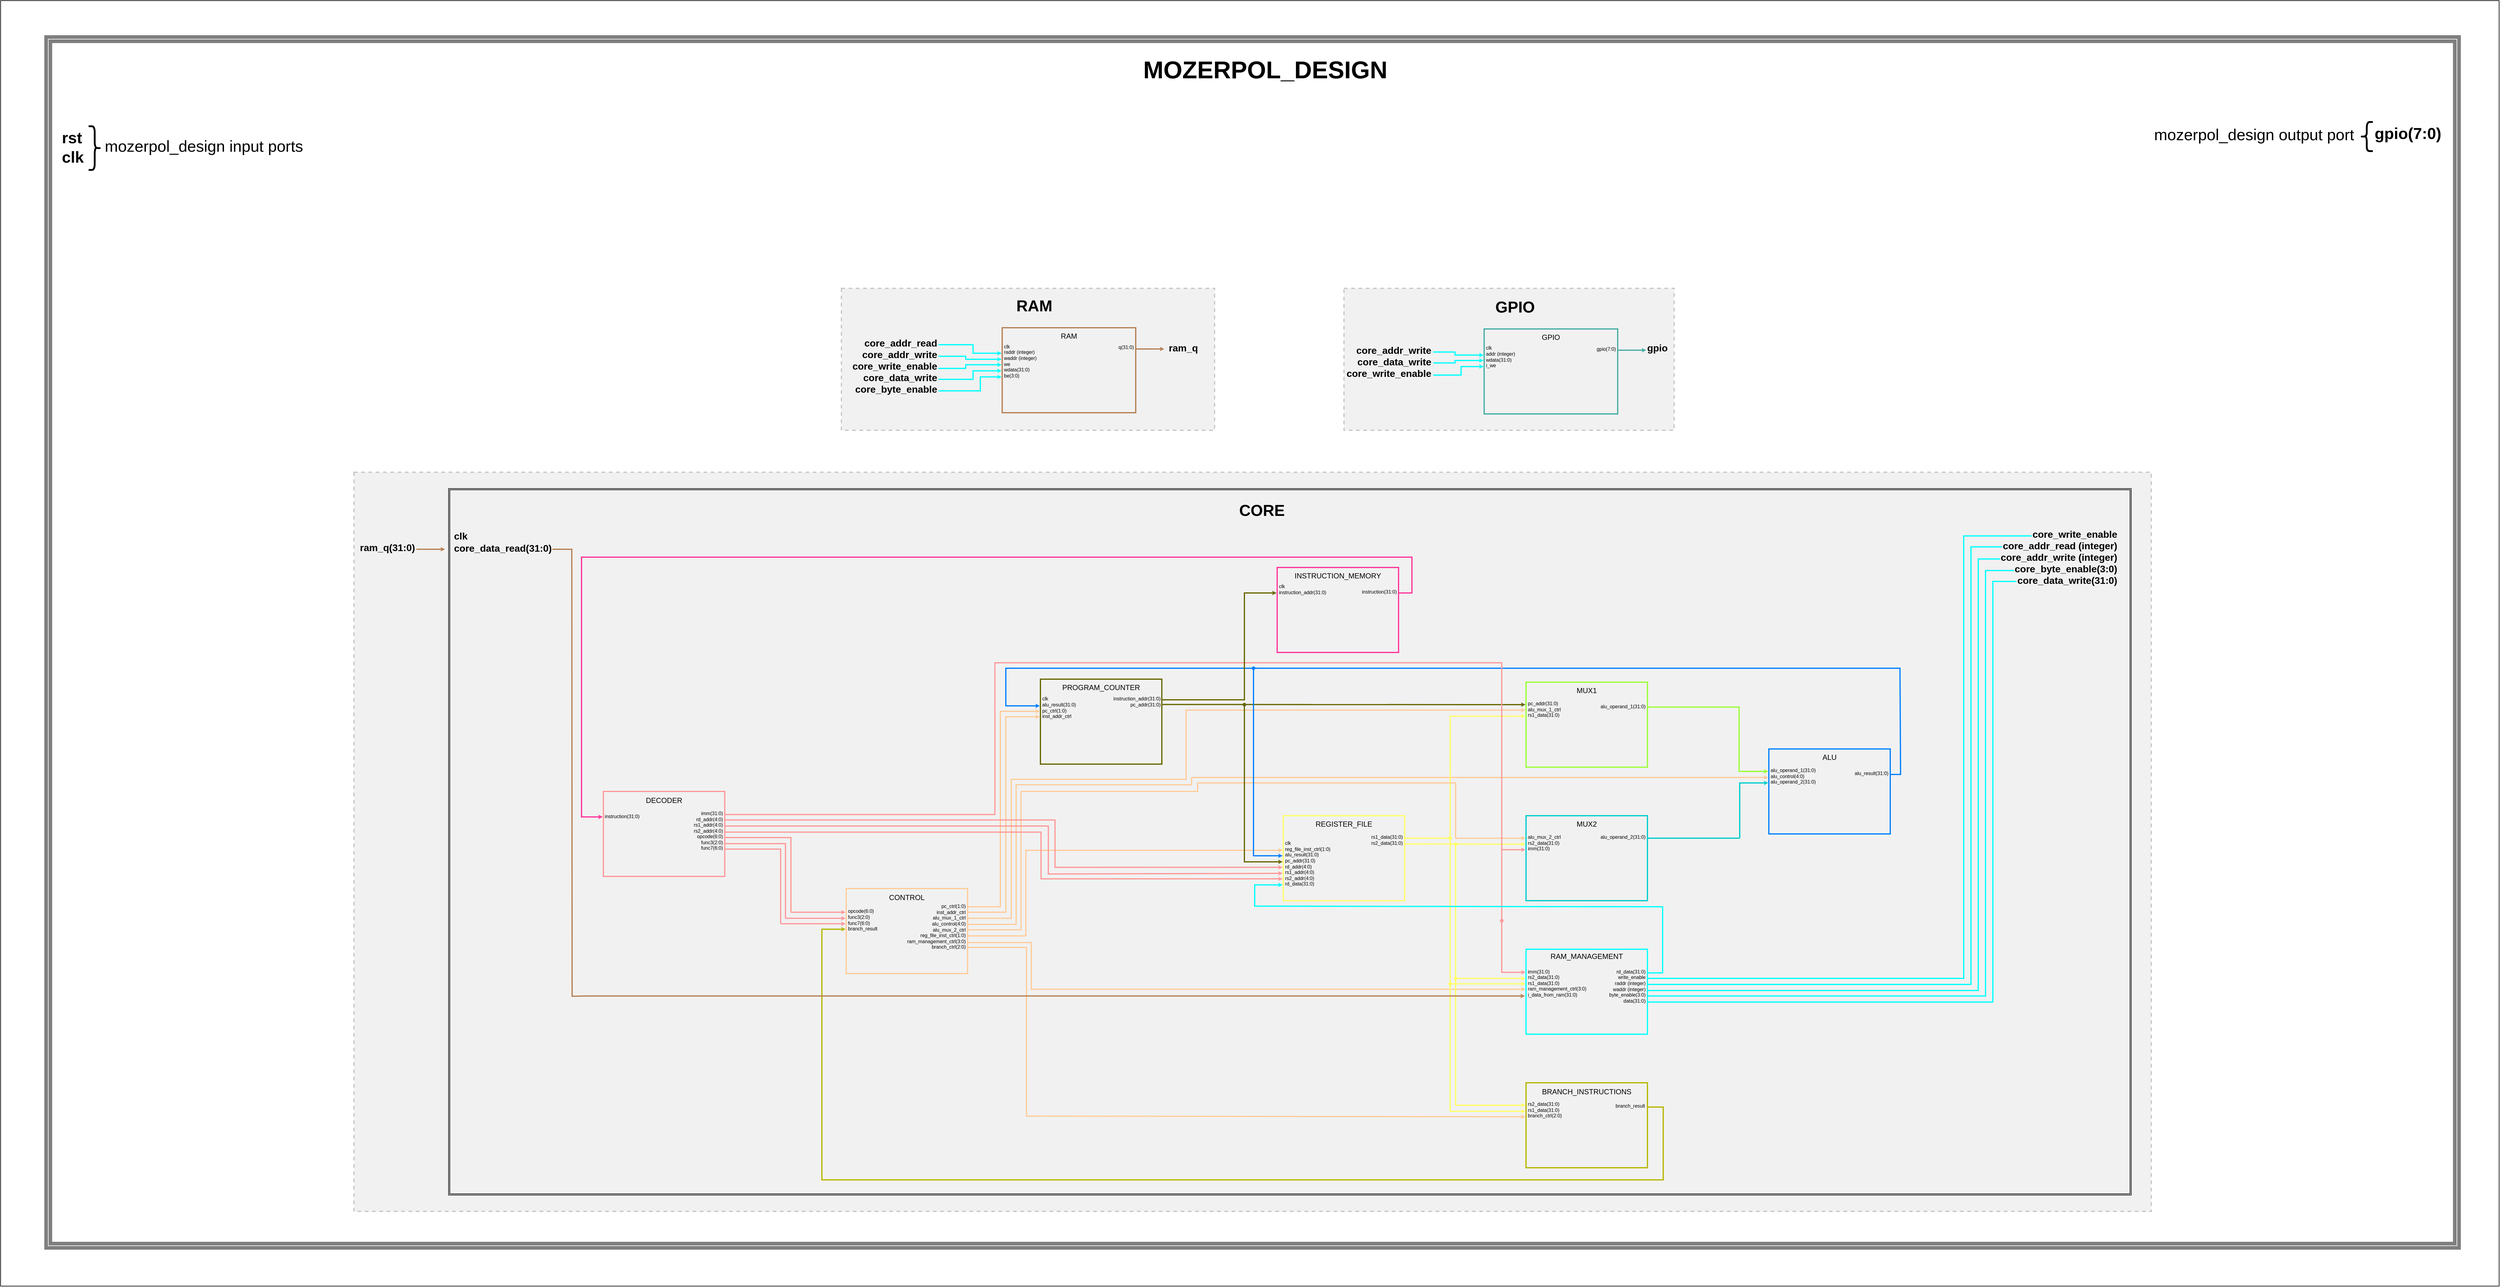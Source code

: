 <mxfile version="24.7.12">
  <diagram name="Page-1" id="GIOiO_XL50JcRZLEiqmb">
    <mxGraphModel dx="6563" dy="3316" grid="1" gridSize="3" guides="0" tooltips="1" connect="0" arrows="0" fold="1" page="1" pageScale="1" pageWidth="827" pageHeight="1169" background="#FFFFFF" math="0" shadow="0">
      <root>
        <mxCell id="0" />
        <mxCell id="1" parent="0" />
        <mxCell id="Fz1fnsxvgLmSLC5UEzrB-5" value="" style="rounded=0;whiteSpace=wrap;html=1;" vertex="1" parent="1">
          <mxGeometry x="-813" y="156" width="4116" height="2118" as="geometry" />
        </mxCell>
        <mxCell id="k1cbnF_5yYTtlvTHfuMY-3" value="" style="rounded=0;whiteSpace=wrap;html=1;fillColor=#BABABA;strokeWidth=2;strokeColor=#000000;opacity=20;dashed=1;" parent="1" vertex="1">
          <mxGeometry x="-231" y="933" width="2961" height="1218" as="geometry" />
        </mxCell>
        <mxCell id="k1cbnF_5yYTtlvTHfuMY-44" value="&amp;nbsp;" style="shape=ext;double=1;rounded=0;whiteSpace=wrap;html=1;fillColor=none;" parent="1" vertex="1">
          <mxGeometry x="-75" y="960" width="2772" height="1164" as="geometry" />
        </mxCell>
        <mxCell id="GuCMF0NOM9EzWncVumZ_-5" value="" style="endArrow=none;html=1;rounded=0;strokeWidth=2;strokeColor=#FFCC99;" parent="1" edge="1">
          <mxGeometry width="50" height="50" relative="1" as="geometry">
            <mxPoint x="834" y="1650" as="sourcePoint" />
            <mxPoint x="834" y="1326" as="targetPoint" />
          </mxGeometry>
        </mxCell>
        <mxCell id="k1cbnF_5yYTtlvTHfuMY-45" value="&amp;nbsp;" style="shape=ext;double=1;rounded=0;whiteSpace=wrap;html=1;fillColor=none;opacity=50;strokeColor=#000000;gradientColor=none;strokeWidth=6;" parent="1" vertex="1">
          <mxGeometry x="-738" y="216" width="3975" height="1995" as="geometry" />
        </mxCell>
        <mxCell id="HHthe8FDpFu81GJ2ntWf-72" value="&amp;nbsp;" style="rounded=0;whiteSpace=wrap;html=1;dashed=1;strokeWidth=2;fillColor=#BABABA;fillStyle=solid;opacity=20;" parent="1" vertex="1">
          <mxGeometry x="572" y="630" width="615" height="234" as="geometry" />
        </mxCell>
        <mxCell id="Nq3vy76Jur3wy4Glu-vh-1" value="" style="rounded=0;whiteSpace=wrap;html=1;fillColor=none;strokeColor=#FF9999;strokeWidth=2;fontColor=#000000;" parent="1" vertex="1">
          <mxGeometry x="180" y="1459" width="200" height="140" as="geometry" />
        </mxCell>
        <mxCell id="Nq3vy76Jur3wy4Glu-vh-2" value="&lt;font style=&quot;font-size: 8px;&quot;&gt;instruction(31:0)&lt;br&gt;&lt;/font&gt;" style="text;html=1;strokeColor=none;fillColor=none;align=center;verticalAlign=middle;whiteSpace=wrap;rounded=0;fontColor=#000000;" parent="1" vertex="1">
          <mxGeometry x="181" y="1489" width="60" height="20" as="geometry" />
        </mxCell>
        <mxCell id="Nq3vy76Jur3wy4Glu-vh-3" value="DECODER" style="text;html=1;strokeColor=none;fillColor=none;align=center;verticalAlign=middle;whiteSpace=wrap;rounded=0;fontColor=#000000;" parent="1" vertex="1">
          <mxGeometry x="180" y="1464" width="200" height="20" as="geometry" />
        </mxCell>
        <mxCell id="Nq3vy76Jur3wy4Glu-vh-4" value="&lt;div style=&quot;font-size: 8px;&quot; align=&quot;right&quot;&gt;&lt;div style=&quot;font-size: 8px;&quot; align=&quot;right&quot;&gt;&lt;font style=&quot;font-size: 8px;&quot;&gt;imm(31:0)&lt;/font&gt;&lt;/div&gt;&lt;font style=&quot;font-size: 8px;&quot;&gt;&lt;/font&gt;&lt;/div&gt;&lt;div style=&quot;font-size: 8px;&quot; align=&quot;right&quot;&gt;&lt;font style=&quot;font-size: 8px;&quot;&gt;rd_addr(4:0)&lt;/font&gt;&lt;/div&gt;&lt;div style=&quot;font-size: 8px;&quot; align=&quot;right&quot;&gt;&lt;font style=&quot;font-size: 8px;&quot;&gt;rs1_addr(4:0)&lt;/font&gt;&lt;/div&gt;&lt;div style=&quot;font-size: 8px;&quot; align=&quot;right&quot;&gt;&lt;font style=&quot;font-size: 8px;&quot;&gt;rs2_addr(4:0)&lt;/font&gt;&lt;/div&gt;&lt;div style=&quot;font-size: 8px;&quot; align=&quot;right&quot;&gt;&lt;div style=&quot;font-size: 8px;&quot; align=&quot;right&quot;&gt;&lt;font style=&quot;font-size: 8px;&quot;&gt;opcode(6:0)&lt;/font&gt;&lt;/div&gt;&lt;div style=&quot;font-size: 8px;&quot; align=&quot;right&quot;&gt;&lt;font style=&quot;font-size: 8px;&quot;&gt;func3(2:0)&lt;/font&gt;&lt;/div&gt;&lt;font style=&quot;font-size: 8px;&quot;&gt;func7(6:0)&lt;/font&gt;&lt;font style=&quot;font-size: 8px;&quot;&gt;&lt;/font&gt;&lt;/div&gt;" style="text;html=1;strokeColor=none;fillColor=none;align=right;verticalAlign=middle;whiteSpace=wrap;rounded=0;fontColor=#000000;" parent="1" vertex="1">
          <mxGeometry x="329" y="1489" width="50" height="70" as="geometry" />
        </mxCell>
        <mxCell id="Nq3vy76Jur3wy4Glu-vh-5" value="" style="rounded=0;whiteSpace=wrap;html=1;fillColor=none;strokeColor=#ffcc99;strokeWidth=2;fontColor=#000000;" parent="1" vertex="1">
          <mxGeometry x="580" y="1619" width="200" height="140" as="geometry" />
        </mxCell>
        <mxCell id="Nq3vy76Jur3wy4Glu-vh-6" value="&lt;div style=&quot;font-size: 8px;&quot; align=&quot;left&quot;&gt;&lt;font style=&quot;font-size: 8px;&quot;&gt;opcode(6:0)&lt;/font&gt;&lt;/div&gt;&lt;div style=&quot;font-size: 8px;&quot; align=&quot;left&quot;&gt;&lt;font style=&quot;font-size: 8px;&quot;&gt;func3(2:0)&lt;/font&gt;&lt;/div&gt;&lt;div style=&quot;font-size: 8px;&quot; align=&quot;left&quot;&gt;&lt;font style=&quot;font-size: 8px;&quot;&gt;func7(6:0)&lt;/font&gt;&lt;/div&gt;&lt;div style=&quot;font-size: 8px;&quot; align=&quot;left&quot;&gt;&lt;font style=&quot;font-size: 8px;&quot;&gt;branch_result&lt;br&gt;&lt;/font&gt;&lt;/div&gt;" style="text;html=1;strokeColor=none;fillColor=none;align=left;verticalAlign=middle;whiteSpace=wrap;rounded=0;fontColor=#000000;" parent="1" vertex="1">
          <mxGeometry x="581" y="1649" width="55" height="43" as="geometry" />
        </mxCell>
        <mxCell id="Nq3vy76Jur3wy4Glu-vh-7" value="CONTROL" style="text;html=1;strokeColor=none;fillColor=none;align=center;verticalAlign=middle;whiteSpace=wrap;rounded=0;fontColor=#000000;" parent="1" vertex="1">
          <mxGeometry x="580" y="1624" width="200" height="20" as="geometry" />
        </mxCell>
        <mxCell id="Nq3vy76Jur3wy4Glu-vh-8" value="&lt;div style=&quot;font-size: 8px;&quot; align=&quot;right&quot;&gt;&lt;font style=&quot;font-size: 8px;&quot;&gt;pc_ctrl(1:0)&lt;/font&gt;&lt;/div&gt;&lt;div style=&quot;font-size: 8px;&quot; align=&quot;right&quot;&gt;&lt;font style=&quot;font-size: 8px;&quot;&gt;inst_addr_ctrl&lt;br&gt;&lt;/font&gt;&lt;/div&gt;&lt;div style=&quot;font-size: 8px;&quot; align=&quot;right&quot;&gt;&lt;font style=&quot;font-size: 8px;&quot;&gt;alu_mux_1_ctrl&lt;/font&gt;&lt;/div&gt;&lt;div style=&quot;font-size: 8px;&quot; align=&quot;right&quot;&gt;&lt;div style=&quot;font-size: 8px;&quot; align=&quot;right&quot;&gt;&lt;div style=&quot;font-size: 8px;&quot; align=&quot;right&quot;&gt;&lt;font style=&quot;font-size: 8px;&quot;&gt;alu_control(4:0)&lt;/font&gt;&lt;font style=&quot;font-size: 8px;&quot;&gt;&lt;br&gt;&lt;/font&gt;&lt;/div&gt;&lt;/div&gt;&lt;font style=&quot;font-size: 8px;&quot;&gt;&lt;/font&gt;&lt;/div&gt;&lt;div style=&quot;font-size: 8px;&quot; align=&quot;right&quot;&gt;&lt;font style=&quot;font-size: 8px;&quot;&gt;alu_mux_2_ctrl&lt;/font&gt;&lt;/div&gt;&lt;div style=&quot;font-size: 8px;&quot; align=&quot;right&quot;&gt;&lt;div style=&quot;font-size: 8px;&quot; align=&quot;right&quot;&gt;&lt;font style=&quot;font-size: 8px;&quot;&gt;reg_file_inst_ctrl(1:0)&lt;/font&gt;&lt;/div&gt;&lt;div style=&quot;font-size: 8px;&quot; align=&quot;right&quot;&gt;&lt;font style=&quot;font-size: 8px;&quot;&gt;ram_management_ctrl(3:0)&lt;br&gt;&lt;/font&gt;&lt;/div&gt;&lt;div style=&quot;font-size: 8px;&quot; align=&quot;right&quot;&gt;&lt;div style=&quot;font-size: 8px;&quot; align=&quot;right&quot;&gt;&lt;font style=&quot;font-size: 8px;&quot;&gt;branch_ctrl(2:0)&lt;/font&gt;&lt;/div&gt;&lt;/div&gt;&lt;/div&gt;" style="text;html=1;strokeColor=none;fillColor=none;align=right;verticalAlign=middle;whiteSpace=wrap;rounded=0;fontColor=#000000;" parent="1" vertex="1">
          <mxGeometry x="678" y="1644" width="101" height="75" as="geometry" />
        </mxCell>
        <mxCell id="Nq3vy76Jur3wy4Glu-vh-9" value="" style="rounded=0;whiteSpace=wrap;html=1;fillColor=none;strokeColor=#ffff66;strokeWidth=2;fontColor=#000000;" parent="1" vertex="1">
          <mxGeometry x="1300" y="1499" width="200" height="140" as="geometry" />
        </mxCell>
        <mxCell id="Nq3vy76Jur3wy4Glu-vh-10" value="&lt;div style=&quot;font-size: 8px;&quot; align=&quot;left&quot;&gt;&lt;font style=&quot;font-size: 8px;&quot;&gt;clk&lt;/font&gt;&lt;/div&gt;&lt;div style=&quot;font-size: 8px;&quot; align=&quot;left&quot;&gt;&lt;div style=&quot;font-size: 8px;&quot; align=&quot;left&quot;&gt;&lt;font style=&quot;font-size: 8px;&quot;&gt;reg_file_inst_ctrl(1:0)&lt;/font&gt;&lt;/div&gt;&lt;/div&gt;&lt;div style=&quot;font-size: 8px;&quot; align=&quot;left&quot;&gt;&lt;div style=&quot;font-size: 8px;&quot; align=&quot;left&quot;&gt;&lt;font style=&quot;font-size: 8px;&quot;&gt;alu_result(31:0)&lt;/font&gt;&lt;font style=&quot;font-size: 8px;&quot;&gt;&lt;/font&gt;&lt;/div&gt;&lt;div style=&quot;font-size: 8px;&quot; align=&quot;left&quot;&gt;&lt;font style=&quot;font-size: 8px;&quot;&gt;pc_addr(31:0)&lt;/font&gt;&lt;font style=&quot;font-size: 8px;&quot;&gt;&lt;/font&gt;&lt;/div&gt;&lt;div style=&quot;font-size: 8px;&quot; align=&quot;left&quot;&gt;&lt;font style=&quot;font-size: 8px;&quot;&gt;rd_addr(4:0)&lt;/font&gt;&lt;/div&gt;&lt;font style=&quot;font-size: 8px;&quot;&gt;&lt;/font&gt;&lt;/div&gt;&lt;div style=&quot;font-size: 8px;&quot; align=&quot;left&quot;&gt;&lt;font style=&quot;font-size: 8px;&quot;&gt;rs1_addr(4:0)&lt;/font&gt;&lt;/div&gt;&lt;div style=&quot;font-size: 8px;&quot; align=&quot;left&quot;&gt;&lt;font style=&quot;font-size: 8px;&quot;&gt;rs2_addr(4:0)&lt;/font&gt;&lt;/div&gt;&lt;div style=&quot;font-size: 8px;&quot; align=&quot;left&quot;&gt;&lt;font style=&quot;font-size: 8px;&quot;&gt;rd_data(31:0)&lt;/font&gt;&lt;/div&gt;" style="text;html=1;strokeColor=none;fillColor=none;align=left;verticalAlign=middle;whiteSpace=wrap;rounded=0;fontColor=#000000;" parent="1" vertex="1">
          <mxGeometry x="1301" y="1540" width="82" height="76" as="geometry" />
        </mxCell>
        <mxCell id="Nq3vy76Jur3wy4Glu-vh-11" value="REGISTER_FILE" style="text;html=1;strokeColor=none;fillColor=none;align=center;verticalAlign=middle;whiteSpace=wrap;rounded=0;fontColor=#000000;" parent="1" vertex="1">
          <mxGeometry x="1300" y="1503" width="200" height="20" as="geometry" />
        </mxCell>
        <mxCell id="Nq3vy76Jur3wy4Glu-vh-12" value="&lt;div style=&quot;font-size: 8px;&quot; align=&quot;right&quot;&gt;&lt;font style=&quot;font-size: 8px;&quot;&gt;rs1_data(31:0)&lt;/font&gt;&lt;/div&gt;&lt;div style=&quot;font-size: 8px;&quot; align=&quot;right&quot;&gt;&lt;font style=&quot;font-size: 8px;&quot;&gt;rs2_data(31:0)&lt;br&gt;&lt;/font&gt;&lt;/div&gt;" style="text;html=1;strokeColor=none;fillColor=none;align=right;verticalAlign=middle;whiteSpace=wrap;rounded=0;fontColor=#000000;" parent="1" vertex="1">
          <mxGeometry x="1439" y="1529" width="60" height="20" as="geometry" />
        </mxCell>
        <mxCell id="Nq3vy76Jur3wy4Glu-vh-13" value="" style="rounded=0;whiteSpace=wrap;html=1;fillColor=none;strokeColor=#99ff33;strokeWidth=2;fontColor=#000000;" parent="1" vertex="1">
          <mxGeometry x="1700" y="1279" width="200" height="140" as="geometry" />
        </mxCell>
        <mxCell id="Nq3vy76Jur3wy4Glu-vh-14" value="&lt;div style=&quot;font-size: 8px;&quot; align=&quot;left&quot;&gt;&lt;font style=&quot;font-size: 8px;&quot;&gt;pc_addr(31:0)&lt;/font&gt;&lt;font style=&quot;font-size: 8px;&quot;&gt;&lt;/font&gt;&lt;/div&gt;&lt;div style=&quot;font-size: 8px;&quot; align=&quot;left&quot;&gt;&lt;div style=&quot;font-size: 8px;&quot; align=&quot;left&quot;&gt;&lt;font style=&quot;font-size: 8px;&quot;&gt;alu_mux_1_ctrl&lt;/font&gt;&lt;/div&gt;&lt;div style=&quot;font-size: 8px;&quot; align=&quot;left&quot;&gt;&lt;font style=&quot;font-size: 8px;&quot;&gt;rs1_data(31:0)&lt;/font&gt;&lt;font style=&quot;font-size: 8px;&quot;&gt;&lt;/font&gt;&lt;/div&gt;&lt;font style=&quot;font-size: 8px;&quot;&gt;&lt;/font&gt;&lt;/div&gt;" style="text;html=1;strokeColor=none;fillColor=none;align=left;verticalAlign=middle;whiteSpace=wrap;rounded=0;fontColor=#000000;" parent="1" vertex="1">
          <mxGeometry x="1701" y="1309" width="60" height="30" as="geometry" />
        </mxCell>
        <mxCell id="Nq3vy76Jur3wy4Glu-vh-15" value="MUX1" style="text;html=1;strokeColor=none;fillColor=none;align=center;verticalAlign=middle;whiteSpace=wrap;rounded=0;fontColor=#000000;" parent="1" vertex="1">
          <mxGeometry x="1700" y="1283" width="200" height="20" as="geometry" />
        </mxCell>
        <mxCell id="Nq3vy76Jur3wy4Glu-vh-16" value="&lt;div style=&quot;font-size: 8px;&quot; align=&quot;right&quot;&gt;&lt;font style=&quot;font-size: 8px;&quot;&gt;alu_operand_1(31:0)&lt;/font&gt;&lt;/div&gt;" style="text;html=1;strokeColor=none;fillColor=none;align=right;verticalAlign=middle;whiteSpace=wrap;rounded=0;fontColor=#000000;" parent="1" vertex="1">
          <mxGeometry x="1819" y="1309" width="80" height="20" as="geometry" />
        </mxCell>
        <mxCell id="Nq3vy76Jur3wy4Glu-vh-17" value="" style="rounded=0;whiteSpace=wrap;html=1;fillColor=none;strokeColor=#00cccc;strokeWidth=2;fontColor=#000000;" parent="1" vertex="1">
          <mxGeometry x="1700" y="1499" width="200" height="140" as="geometry" />
        </mxCell>
        <mxCell id="Nq3vy76Jur3wy4Glu-vh-18" value="&lt;div style=&quot;font-size: 8px;&quot; align=&quot;left&quot;&gt;&lt;font style=&quot;font-size: 8px;&quot;&gt;alu_mux_2_ctrl&lt;/font&gt;&lt;/div&gt;&lt;div style=&quot;font-size: 8px;&quot; align=&quot;left&quot;&gt;&lt;font style=&quot;font-size: 8px;&quot;&gt;rs2_data(31:0)&lt;/font&gt;&lt;/div&gt;&lt;div style=&quot;font-size: 8px;&quot; align=&quot;left&quot;&gt;&lt;font style=&quot;font-size: 8px;&quot;&gt;imm(31:0)&lt;br&gt;&lt;/font&gt;&lt;/div&gt;" style="text;html=1;strokeColor=none;fillColor=none;align=left;verticalAlign=middle;whiteSpace=wrap;rounded=0;fontColor=#000000;" parent="1" vertex="1">
          <mxGeometry x="1701" y="1529" width="60" height="30" as="geometry" />
        </mxCell>
        <mxCell id="Nq3vy76Jur3wy4Glu-vh-19" value="MUX2" style="text;html=1;strokeColor=none;fillColor=none;align=center;verticalAlign=middle;whiteSpace=wrap;rounded=0;fontColor=#000000;" parent="1" vertex="1">
          <mxGeometry x="1700" y="1503" width="200" height="20" as="geometry" />
        </mxCell>
        <mxCell id="Nq3vy76Jur3wy4Glu-vh-20" value="&lt;div style=&quot;font-size: 8px;&quot; align=&quot;right&quot;&gt;&lt;font style=&quot;font-size: 8px;&quot;&gt;alu_operand_2(31:0)&lt;/font&gt;&lt;/div&gt;" style="text;html=1;strokeColor=none;fillColor=none;align=right;verticalAlign=middle;whiteSpace=wrap;rounded=0;fontColor=#000000;" parent="1" vertex="1">
          <mxGeometry x="1819" y="1529" width="80" height="10" as="geometry" />
        </mxCell>
        <mxCell id="Nq3vy76Jur3wy4Glu-vh-21" value="&amp;nbsp;" style="rounded=0;whiteSpace=wrap;html=1;fillColor=none;strokeColor=#007fff;strokeWidth=2;fontColor=#000000;" parent="1" vertex="1">
          <mxGeometry x="2100" y="1389" width="200" height="140" as="geometry" />
        </mxCell>
        <mxCell id="Nq3vy76Jur3wy4Glu-vh-22" value="&lt;div style=&quot;font-size: 8px;&quot; align=&quot;left&quot;&gt;&lt;font style=&quot;font-size: 8px;&quot;&gt;alu_operand_1(31:0)&lt;/font&gt;&lt;/div&gt;&lt;div style=&quot;font-size: 8px;&quot; align=&quot;left&quot;&gt;&lt;font style=&quot;font-size: 8px;&quot;&gt;alu_control(4:0)&lt;/font&gt;&lt;/div&gt;&lt;div style=&quot;font-size: 8px;&quot; align=&quot;left&quot;&gt;&lt;div style=&quot;font-size: 8px;&quot; align=&quot;left&quot;&gt;&lt;font style=&quot;font-size: 8px;&quot;&gt;alu_operand_2(31:0)&lt;/font&gt;&lt;/div&gt;&lt;font style=&quot;font-size: 8px;&quot;&gt;&lt;/font&gt;&lt;/div&gt;" style="text;html=1;strokeColor=none;fillColor=none;align=left;verticalAlign=middle;whiteSpace=wrap;rounded=0;fontColor=#000000;" parent="1" vertex="1">
          <mxGeometry x="2101" y="1419" width="80" height="30" as="geometry" />
        </mxCell>
        <mxCell id="Nq3vy76Jur3wy4Glu-vh-23" value="ALU" style="text;html=1;strokeColor=none;fillColor=none;align=center;verticalAlign=middle;whiteSpace=wrap;rounded=0;fontColor=#000000;" parent="1" vertex="1">
          <mxGeometry x="2100" y="1393" width="200" height="20" as="geometry" />
        </mxCell>
        <mxCell id="Nq3vy76Jur3wy4Glu-vh-24" value="&lt;div style=&quot;font-size: 8px;&quot; align=&quot;right&quot;&gt;&lt;font style=&quot;font-size: 8px;&quot;&gt;alu_result(31:0)&lt;/font&gt;&lt;/div&gt;" style="text;html=1;strokeColor=none;fillColor=none;align=right;verticalAlign=middle;whiteSpace=wrap;rounded=0;fontColor=#000000;" parent="1" vertex="1">
          <mxGeometry x="2240" y="1419" width="59" height="20" as="geometry" />
        </mxCell>
        <mxCell id="Nq3vy76Jur3wy4Glu-vh-25" value="" style="rounded=0;whiteSpace=wrap;html=1;fillColor=none;strokeColor=#ff3399;strokeWidth=2;fontColor=#000000;" parent="1" vertex="1">
          <mxGeometry x="1290" y="1090" width="200" height="140" as="geometry" />
        </mxCell>
        <mxCell id="Nq3vy76Jur3wy4Glu-vh-26" value="&lt;div style=&quot;font-size: 8px;&quot; align=&quot;left&quot;&gt;&lt;font style=&quot;font-size: 8px;&quot;&gt;clk&lt;br&gt;&lt;/font&gt;&lt;/div&gt;&lt;div style=&quot;font-size: 8px;&quot; align=&quot;left&quot;&gt;&lt;font style=&quot;font-size: 8px;&quot;&gt;instruction_addr(31:0)&lt;/font&gt;&lt;/div&gt;" style="text;html=1;strokeColor=none;fillColor=none;align=left;verticalAlign=middle;whiteSpace=wrap;rounded=0;fontColor=#000000;" parent="1" vertex="1">
          <mxGeometry x="1291" y="1116" width="80" height="20" as="geometry" />
        </mxCell>
        <mxCell id="Nq3vy76Jur3wy4Glu-vh-27" value="INSTRUCTION_MEMORY" style="text;html=1;strokeColor=none;fillColor=none;align=center;verticalAlign=middle;whiteSpace=wrap;rounded=0;fontColor=#000000;" parent="1" vertex="1">
          <mxGeometry x="1290" y="1094" width="200" height="20" as="geometry" />
        </mxCell>
        <mxCell id="Nq3vy76Jur3wy4Glu-vh-28" value="&lt;div style=&quot;font-size: 8px;&quot; align=&quot;right&quot;&gt;&lt;font style=&quot;font-size: 8px;&quot;&gt;instruction(31:0)&lt;/font&gt;&lt;/div&gt;" style="text;html=1;strokeColor=none;fillColor=none;align=right;verticalAlign=middle;whiteSpace=wrap;rounded=0;fontColor=#000000;" parent="1" vertex="1">
          <mxGeometry x="1429" y="1120" width="60" height="20" as="geometry" />
        </mxCell>
        <mxCell id="WBGVOQ_4j9fBxjr6cf3C-39" value="" style="rounded=0;whiteSpace=wrap;html=1;fillColor=none;strokeColor=#666600;strokeWidth=2;fontColor=#000000;" parent="1" vertex="1">
          <mxGeometry x="900" y="1274" width="200" height="140" as="geometry" />
        </mxCell>
        <mxCell id="WBGVOQ_4j9fBxjr6cf3C-40" value="&lt;div style=&quot;font-size: 8px;&quot; align=&quot;left&quot;&gt;&lt;font style=&quot;font-size: 8px;&quot;&gt;clk&lt;/font&gt;&lt;/div&gt;&lt;div style=&quot;font-size: 8px;&quot; align=&quot;left&quot;&gt;&lt;font style=&quot;font-size: 8px;&quot;&gt;alu_result(31:0)&lt;/font&gt;&lt;/div&gt;&lt;div style=&quot;font-size: 8px;&quot; align=&quot;left&quot;&gt;&lt;font style=&quot;font-size: 8px;&quot;&gt;pc_ctrl(1:0)&lt;/font&gt;&lt;/div&gt;&lt;div style=&quot;font-size: 8px;&quot; align=&quot;left&quot;&gt;&lt;font style=&quot;font-size: 8px;&quot;&gt;inst_addr_ctrl&lt;br&gt;&lt;/font&gt;&lt;/div&gt;" style="text;html=1;strokeColor=none;fillColor=none;align=left;verticalAlign=middle;whiteSpace=wrap;rounded=0;fontColor=#000000;" parent="1" vertex="1">
          <mxGeometry x="901" y="1301" width="59" height="40" as="geometry" />
        </mxCell>
        <mxCell id="WBGVOQ_4j9fBxjr6cf3C-41" value="PROGRAM_COUNTER" style="text;html=1;strokeColor=none;fillColor=none;align=center;verticalAlign=middle;whiteSpace=wrap;rounded=0;fontColor=#000000;" parent="1" vertex="1">
          <mxGeometry x="900" y="1278" width="200" height="20" as="geometry" />
        </mxCell>
        <mxCell id="WBGVOQ_4j9fBxjr6cf3C-42" value="&lt;div style=&quot;font-size: 8px;&quot; align=&quot;right&quot;&gt;&lt;font style=&quot;font-size: 8px;&quot;&gt;instruction_addr(31:0)&lt;/font&gt;&lt;/div&gt;&lt;div style=&quot;font-size: 8px;&quot; align=&quot;right&quot;&gt;&lt;font style=&quot;font-size: 8px;&quot;&gt;pc_addr(31:0)&lt;br&gt;&lt;/font&gt;&lt;/div&gt;" style="text;html=1;strokeColor=none;fillColor=none;align=right;verticalAlign=middle;whiteSpace=wrap;rounded=0;fontColor=#000000;" parent="1" vertex="1">
          <mxGeometry x="1018" y="1301" width="82" height="20" as="geometry" />
        </mxCell>
        <mxCell id="HfboubUgEW3dS0zUGy0d-5" value="" style="rounded=0;whiteSpace=wrap;html=1;fillColor=none;strokeColor=#00FFFF;strokeWidth=2;fontColor=#000000;" parent="1" vertex="1">
          <mxGeometry x="1700" y="1719" width="200" height="140" as="geometry" />
        </mxCell>
        <mxCell id="HfboubUgEW3dS0zUGy0d-6" value="&lt;div style=&quot;font-size: 8px;&quot; align=&quot;left&quot;&gt;&lt;div style=&quot;font-size: 8px;&quot; align=&quot;left&quot;&gt;imm(31:0)&lt;/div&gt;&lt;/div&gt;&lt;div style=&quot;font-size: 8px;&quot; align=&quot;left&quot;&gt;&lt;div style=&quot;font-size: 8px;&quot; align=&quot;left&quot;&gt;&lt;font style=&quot;font-size: 8px;&quot;&gt;rs2_data(31:0)&lt;/font&gt;&lt;/div&gt;&lt;div style=&quot;font-size: 8px;&quot; align=&quot;left&quot;&gt;&lt;div style=&quot;font-size: 8px;&quot; align=&quot;left&quot;&gt;&lt;font style=&quot;font-size: 8px;&quot;&gt;rs1_data(31:0)&lt;/font&gt;&lt;/div&gt;&lt;/div&gt;&lt;div style=&quot;font-size: 8px;&quot; align=&quot;left&quot;&gt;&lt;font style=&quot;font-size: 8px;&quot;&gt;ram_management_ctrl(3:0)&lt;/font&gt;&lt;/div&gt;&lt;div style=&quot;font-size: 8px;&quot; align=&quot;left&quot;&gt;i_data_from_ram(31:0)&lt;br&gt;&lt;/div&gt;&lt;/div&gt;" style="text;html=1;strokeColor=none;fillColor=none;align=left;verticalAlign=middle;whiteSpace=wrap;rounded=0;fontColor=#000000;" parent="1" vertex="1">
          <mxGeometry x="1701" y="1749" width="100" height="51" as="geometry" />
        </mxCell>
        <mxCell id="HfboubUgEW3dS0zUGy0d-7" value="RAM_MANAGEMENT" style="text;html=1;strokeColor=none;fillColor=none;align=center;verticalAlign=middle;whiteSpace=wrap;rounded=0;fontColor=#000000;" parent="1" vertex="1">
          <mxGeometry x="1700" y="1723" width="200" height="16" as="geometry" />
        </mxCell>
        <mxCell id="HfboubUgEW3dS0zUGy0d-8" value="&lt;div style=&quot;font-size: 8px;&quot; align=&quot;right&quot;&gt;&lt;font style=&quot;font-size: 8px;&quot;&gt;rd_data(31:0)&lt;/font&gt;&lt;font style=&quot;font-size: 8px;&quot;&gt;&lt;/font&gt;&lt;/div&gt;&lt;div style=&quot;font-size: 8px;&quot; align=&quot;right&quot;&gt;&lt;font style=&quot;font-size: 8px;&quot;&gt;write_enable&lt;/font&gt;&lt;font style=&quot;font-size: 8px;&quot;&gt;&lt;/font&gt;&lt;div style=&quot;font-size: 8px;&quot; align=&quot;right&quot;&gt;&lt;font style=&quot;font-size: 8px;&quot;&gt;raddr&lt;/font&gt; (integer)&lt;br&gt;&lt;/div&gt;&lt;/div&gt;&lt;div style=&quot;font-size: 8px;&quot; align=&quot;right&quot;&gt;&lt;font style=&quot;font-size: 8px;&quot;&gt;&lt;/font&gt;&lt;div style=&quot;font-size: 8px;&quot; align=&quot;right&quot;&gt;&lt;font style=&quot;font-size: 8px;&quot;&gt;waddr (integer)&lt;br&gt;&lt;/font&gt;&lt;/div&gt;&lt;font style=&quot;font-size: 8px;&quot;&gt;&lt;/font&gt;&lt;/div&gt;&lt;div style=&quot;font-size: 8px;&quot; align=&quot;right&quot;&gt;&lt;font style=&quot;font-size: 8px;&quot;&gt;byte_enable(3:0)&lt;/font&gt;&lt;/div&gt;&lt;div style=&quot;font-size: 8px;&quot; align=&quot;right&quot;&gt;&lt;font style=&quot;font-size: 8px;&quot;&gt;data(31:0)&lt;/font&gt;&lt;/div&gt;" style="text;html=1;strokeColor=none;fillColor=none;align=right;verticalAlign=middle;whiteSpace=wrap;rounded=0;fontColor=#000000;" parent="1" vertex="1">
          <mxGeometry x="1831" y="1748" width="68" height="63" as="geometry" />
        </mxCell>
        <mxCell id="3gstqMGpocRiPtmlr0DV-15" value="" style="rounded=0;whiteSpace=wrap;html=1;fillColor=none;strokeColor=#B57E51;strokeWidth=2;fontColor=#000000;" parent="1" vertex="1">
          <mxGeometry x="837" y="695" width="220" height="140" as="geometry" />
        </mxCell>
        <mxCell id="3gstqMGpocRiPtmlr0DV-16" value="&lt;div style=&quot;font-size: 8px;&quot; align=&quot;left&quot;&gt;&lt;font style=&quot;font-size: 8px;&quot;&gt;clk&lt;/font&gt;&lt;/div&gt;&lt;div style=&quot;font-size: 8px;&quot; align=&quot;left&quot;&gt;&lt;font style=&quot;font-size: 8px;&quot;&gt;raddr&lt;/font&gt; (integer)&lt;br&gt;&lt;/div&gt;&lt;div style=&quot;font-size: 8px;&quot; align=&quot;left&quot;&gt;&lt;font style=&quot;font-size: 8px;&quot;&gt;waddr (integer)&lt;br&gt;&lt;/font&gt;&lt;/div&gt;&lt;div style=&quot;font-size: 8px;&quot; align=&quot;left&quot;&gt;&lt;font style=&quot;font-size: 8px;&quot;&gt;we&lt;br&gt;&lt;/font&gt;&lt;/div&gt;&lt;div style=&quot;font-size: 8px;&quot; align=&quot;left&quot;&gt;&lt;font style=&quot;font-size: 8px;&quot;&gt;wdata(31:0)&lt;/font&gt;&lt;/div&gt;&lt;div style=&quot;font-size: 8px;&quot; align=&quot;left&quot;&gt;&lt;font style=&quot;font-size: 8px;&quot;&gt;be(3:0)&lt;br&gt;&lt;/font&gt;&lt;/div&gt;" style="text;html=1;strokeColor=none;fillColor=none;align=left;verticalAlign=middle;whiteSpace=wrap;rounded=0;fontColor=#000000;" parent="1" vertex="1">
          <mxGeometry x="838" y="719" width="70" height="61" as="geometry" />
        </mxCell>
        <mxCell id="3gstqMGpocRiPtmlr0DV-17" value="RAM" style="text;html=1;strokeColor=none;fillColor=none;align=center;verticalAlign=middle;whiteSpace=wrap;rounded=0;fontColor=#000000;" parent="1" vertex="1">
          <mxGeometry x="837" y="699" width="220" height="20" as="geometry" />
        </mxCell>
        <mxCell id="3gstqMGpocRiPtmlr0DV-18" value="&lt;div style=&quot;font-size: 8px;&quot; align=&quot;right&quot;&gt;&lt;font style=&quot;font-size: 8px;&quot;&gt;q(31:0)&lt;/font&gt;&lt;/div&gt;" style="text;html=1;strokeColor=none;fillColor=none;align=right;verticalAlign=middle;whiteSpace=wrap;rounded=0;fontColor=#000000;" parent="1" vertex="1">
          <mxGeometry x="1025" y="719" width="31" height="16" as="geometry" />
        </mxCell>
        <mxCell id="4SwvQqKv90205dTWW9fl-2" value="&lt;div style=&quot;font-size: 16px;&quot; align=&quot;right&quot;&gt;&lt;font style=&quot;font-size: 16px;&quot;&gt;&lt;b&gt;&lt;font style=&quot;font-size: 16px;&quot;&gt;core_write_enable&lt;/font&gt;&lt;/b&gt;&lt;/font&gt;&lt;/div&gt;&lt;div style=&quot;font-size: 16px;&quot; align=&quot;right&quot;&gt;&lt;font style=&quot;font-size: 16px;&quot;&gt;&lt;b&gt;&lt;font style=&quot;font-size: 16px;&quot;&gt;core_addr_read (integer)&lt;br&gt;&lt;/font&gt;&lt;/b&gt;&lt;/font&gt;&lt;/div&gt;&lt;div style=&quot;font-size: 16px;&quot; align=&quot;right&quot;&gt;&lt;font style=&quot;font-size: 16px;&quot;&gt;&lt;b&gt;&lt;font style=&quot;font-size: 16px;&quot;&gt;core_addr_write (integer)&lt;br&gt;&lt;/font&gt;&lt;/b&gt;&lt;/font&gt;&lt;/div&gt;&lt;div style=&quot;font-size: 16px;&quot; align=&quot;right&quot;&gt;&lt;font style=&quot;font-size: 16px;&quot;&gt;&lt;b&gt;&lt;font style=&quot;font-size: 16px;&quot;&gt;core_byte_enable(3:0)&lt;/font&gt;&lt;/b&gt;&lt;/font&gt;&lt;/div&gt;&lt;div style=&quot;font-size: 16px;&quot; align=&quot;right&quot;&gt;&lt;font style=&quot;font-size: 16px;&quot;&gt;&lt;b&gt;&lt;font style=&quot;font-size: 16px;&quot;&gt;&lt;font style=&quot;font-size: 16px;&quot;&gt;&lt;b&gt;&lt;font style=&quot;font-size: 16px;&quot;&gt;core_data_write&lt;/font&gt;&lt;/b&gt;&lt;/font&gt;(31:0)&lt;br&gt;&lt;/font&gt;&lt;/b&gt;&lt;/font&gt;&lt;/div&gt;" style="text;html=1;strokeColor=none;fillColor=none;align=right;verticalAlign=middle;whiteSpace=wrap;rounded=0;" parent="1" vertex="1">
          <mxGeometry x="2481" y="1014" width="195" height="117" as="geometry" />
        </mxCell>
        <mxCell id="6XQH-ZIWkHCpFrcvFsyq-4" value="&lt;font style=&quot;font-size: 16px;&quot;&gt;&lt;b&gt;&lt;font style=&quot;font-size: 16px;&quot;&gt;ram_q&lt;/font&gt;&lt;/b&gt;&lt;/font&gt;" style="text;html=1;strokeColor=none;fillColor=none;align=center;verticalAlign=middle;whiteSpace=wrap;rounded=0;" parent="1" vertex="1">
          <mxGeometry x="1108" y="718" width="55" height="20" as="geometry" />
        </mxCell>
        <mxCell id="6XQH-ZIWkHCpFrcvFsyq-6" value="&lt;font style=&quot;font-size: 26px;&quot;&gt;&lt;b&gt;CORE&lt;/b&gt;&lt;/font&gt;" style="text;html=1;strokeColor=none;fillColor=none;align=center;verticalAlign=middle;whiteSpace=wrap;rounded=0;fontColor=#000000;" parent="1" vertex="1">
          <mxGeometry x="1235" y="986" width="60" height="20" as="geometry" />
        </mxCell>
        <mxCell id="Ia1AkE6VqReakgYp9iSG-2" value="" style="rounded=0;whiteSpace=wrap;html=1;fillColor=none;strokeColor=#B5B500;strokeWidth=2;fontColor=#000000;" parent="1" vertex="1">
          <mxGeometry x="1700" y="1939" width="200" height="140" as="geometry" />
        </mxCell>
        <mxCell id="Ia1AkE6VqReakgYp9iSG-3" value="&lt;div style=&quot;font-size: 8px;&quot; align=&quot;left&quot;&gt;&lt;div style=&quot;font-size: 8px;&quot; align=&quot;left&quot;&gt;&lt;font style=&quot;font-size: 8px;&quot;&gt;rs2_data(31:0)&lt;/font&gt;&lt;/div&gt;&lt;font style=&quot;font-size: 8px;&quot;&gt;&lt;/font&gt;&lt;/div&gt;&lt;div style=&quot;font-size: 8px;&quot; align=&quot;left&quot;&gt;&lt;font style=&quot;font-size: 8px;&quot;&gt;rs1_data(31:0)&lt;br&gt;&lt;/font&gt;&lt;/div&gt;&lt;div style=&quot;font-size: 8px;&quot; align=&quot;left&quot;&gt;&lt;div style=&quot;font-size: 8px;&quot; align=&quot;left&quot;&gt;&lt;font style=&quot;font-size: 8px;&quot;&gt;branch_ctrl(2:0)&lt;/font&gt;&lt;/div&gt;&lt;font style=&quot;font-size: 8px;&quot;&gt;&lt;/font&gt;&lt;/div&gt;" style="text;html=1;strokeColor=none;fillColor=none;align=left;verticalAlign=middle;whiteSpace=wrap;rounded=0;fontColor=#000000;" parent="1" vertex="1">
          <mxGeometry x="1701" y="1969" width="62" height="30" as="geometry" />
        </mxCell>
        <mxCell id="Ia1AkE6VqReakgYp9iSG-4" value="BRANCH_INSTRUCTIONS" style="text;html=1;strokeColor=none;fillColor=none;align=center;verticalAlign=middle;whiteSpace=wrap;rounded=0;fontColor=#000000;" parent="1" vertex="1">
          <mxGeometry x="1700" y="1944" width="200" height="20" as="geometry" />
        </mxCell>
        <mxCell id="Ia1AkE6VqReakgYp9iSG-5" value="&lt;font style=&quot;font-size: 8px;&quot;&gt;branch_result&lt;br&gt;&lt;/font&gt;" style="text;html=1;strokeColor=none;fillColor=none;align=right;verticalAlign=middle;whiteSpace=wrap;rounded=0;fontColor=#000000;" parent="1" vertex="1">
          <mxGeometry x="1840" y="1969" width="58" height="14" as="geometry" />
        </mxCell>
        <mxCell id="UCRnNolcWxTBBTJZz29h-6" value="" style="endArrow=none;html=1;rounded=0;strokeWidth=2;strokeColor=#FF9999;" parent="1" edge="1">
          <mxGeometry width="50" height="50" relative="1" as="geometry">
            <mxPoint x="381" y="1554" as="sourcePoint" />
            <mxPoint x="473" y="1554" as="targetPoint" />
          </mxGeometry>
        </mxCell>
        <mxCell id="UCRnNolcWxTBBTJZz29h-7" value="" style="endArrow=none;html=1;rounded=0;strokeWidth=2;strokeColor=#FF9999;" parent="1" edge="1">
          <mxGeometry width="50" height="50" relative="1" as="geometry">
            <mxPoint x="381" y="1545" as="sourcePoint" />
            <mxPoint x="481" y="1545" as="targetPoint" />
          </mxGeometry>
        </mxCell>
        <mxCell id="UCRnNolcWxTBBTJZz29h-8" value="" style="endArrow=none;html=1;rounded=0;strokeWidth=2;strokeColor=#FF9999;" parent="1" edge="1">
          <mxGeometry width="50" height="50" relative="1" as="geometry">
            <mxPoint x="381" y="1535" as="sourcePoint" />
            <mxPoint x="490" y="1535" as="targetPoint" />
          </mxGeometry>
        </mxCell>
        <mxCell id="UCRnNolcWxTBBTJZz29h-9" value="" style="endArrow=classic;html=1;rounded=0;endSize=1;startSize=3;strokeWidth=2;strokeColor=#FF9999;" parent="1" edge="1">
          <mxGeometry width="50" height="50" relative="1" as="geometry">
            <mxPoint x="472" y="1677" as="sourcePoint" />
            <mxPoint x="579" y="1677" as="targetPoint" />
          </mxGeometry>
        </mxCell>
        <mxCell id="UCRnNolcWxTBBTJZz29h-10" value="" style="endArrow=classic;html=1;rounded=0;strokeWidth=2;endSize=1;strokeColor=#FF9999;" parent="1" edge="1">
          <mxGeometry width="50" height="50" relative="1" as="geometry">
            <mxPoint x="480" y="1668" as="sourcePoint" />
            <mxPoint x="579" y="1668" as="targetPoint" />
          </mxGeometry>
        </mxCell>
        <mxCell id="UCRnNolcWxTBBTJZz29h-11" value="" style="endArrow=classic;html=1;rounded=0;endSize=1;strokeWidth=2;strokeColor=#FF9999;" parent="1" edge="1">
          <mxGeometry width="50" height="50" relative="1" as="geometry">
            <mxPoint x="489" y="1658" as="sourcePoint" />
            <mxPoint x="579" y="1658" as="targetPoint" />
          </mxGeometry>
        </mxCell>
        <mxCell id="UCRnNolcWxTBBTJZz29h-12" value="" style="endArrow=none;html=1;rounded=0;strokeWidth=2;strokeColor=#FF9999;" parent="1" edge="1">
          <mxGeometry width="50" height="50" relative="1" as="geometry">
            <mxPoint x="489" y="1658" as="sourcePoint" />
            <mxPoint x="489" y="1535" as="targetPoint" />
          </mxGeometry>
        </mxCell>
        <mxCell id="UCRnNolcWxTBBTJZz29h-13" value="" style="endArrow=none;html=1;rounded=0;strokeWidth=2;strokeColor=#FF9999;" parent="1" edge="1">
          <mxGeometry width="50" height="50" relative="1" as="geometry">
            <mxPoint x="480" y="1668" as="sourcePoint" />
            <mxPoint x="480" y="1545" as="targetPoint" />
          </mxGeometry>
        </mxCell>
        <mxCell id="UCRnNolcWxTBBTJZz29h-14" value="" style="endArrow=none;html=1;rounded=0;strokeWidth=2;strokeColor=#FF9999;" parent="1" edge="1">
          <mxGeometry width="50" height="50" relative="1" as="geometry">
            <mxPoint x="472" y="1677" as="sourcePoint" />
            <mxPoint x="472" y="1554" as="targetPoint" />
          </mxGeometry>
        </mxCell>
        <mxCell id="UCRnNolcWxTBBTJZz29h-17" value="" style="endArrow=classic;html=1;rounded=0;endSize=1;strokeWidth=2;strokeColor=#FF3399;" parent="1" edge="1">
          <mxGeometry width="50" height="50" relative="1" as="geometry">
            <mxPoint x="144" y="1501" as="sourcePoint" />
            <mxPoint x="179" y="1501" as="targetPoint" />
          </mxGeometry>
        </mxCell>
        <mxCell id="UCRnNolcWxTBBTJZz29h-18" value="" style="endArrow=classic;html=1;rounded=0;endSize=1;strokeWidth=2;strokeColor=#007FFF;" parent="1" edge="1">
          <mxGeometry width="50" height="50" relative="1" as="geometry">
            <mxPoint x="842" y="1318" as="sourcePoint" />
            <mxPoint x="899" y="1318" as="targetPoint" />
          </mxGeometry>
        </mxCell>
        <mxCell id="UCRnNolcWxTBBTJZz29h-19" value="" style="endArrow=classic;html=1;rounded=0;endSize=1;strokeWidth=2;strokeColor=#FFCC99;" parent="1" edge="1">
          <mxGeometry width="50" height="50" relative="1" as="geometry">
            <mxPoint x="842" y="1336" as="sourcePoint" />
            <mxPoint x="899" y="1336" as="targetPoint" />
          </mxGeometry>
        </mxCell>
        <mxCell id="UCRnNolcWxTBBTJZz29h-20" value="" style="endArrow=classic;html=1;rounded=0;endSize=1;strokeWidth=2;strokeColor=#666600;" parent="1" edge="1">
          <mxGeometry width="50" height="50" relative="1" as="geometry">
            <mxPoint x="1235" y="1132" as="sourcePoint" />
            <mxPoint x="1289" y="1132" as="targetPoint" />
          </mxGeometry>
        </mxCell>
        <mxCell id="UCRnNolcWxTBBTJZz29h-22" value="" style="endArrow=classic;html=1;rounded=0;endSize=1;strokeWidth=2;strokeColor=#FFCC99;" parent="1" edge="1">
          <mxGeometry width="50" height="50" relative="1" as="geometry">
            <mxPoint x="876" y="1556" as="sourcePoint" />
            <mxPoint x="1299" y="1556" as="targetPoint" />
          </mxGeometry>
        </mxCell>
        <mxCell id="UCRnNolcWxTBBTJZz29h-23" value="" style="endArrow=classic;html=1;rounded=0;endSize=1;strokeWidth=2;strokeColor=#007FFF;" parent="1" edge="1">
          <mxGeometry width="50" height="50" relative="1" as="geometry">
            <mxPoint x="1251" y="1565" as="sourcePoint" />
            <mxPoint x="1299" y="1565" as="targetPoint" />
          </mxGeometry>
        </mxCell>
        <mxCell id="UCRnNolcWxTBBTJZz29h-24" value="" style="endArrow=classic;html=1;rounded=0;endSize=1;strokeWidth=2;strokeColor=#666600;" parent="1" edge="1">
          <mxGeometry width="50" height="50" relative="1" as="geometry">
            <mxPoint x="1236" y="1575" as="sourcePoint" />
            <mxPoint x="1299" y="1575" as="targetPoint" />
          </mxGeometry>
        </mxCell>
        <mxCell id="UCRnNolcWxTBBTJZz29h-25" value="" style="endArrow=classic;html=1;rounded=0;endSize=1;strokeWidth=2;strokeColor=#FF9999;" parent="1" edge="1">
          <mxGeometry width="50" height="50" relative="1" as="geometry">
            <mxPoint x="924" y="1584" as="sourcePoint" />
            <mxPoint x="1299" y="1584" as="targetPoint" />
          </mxGeometry>
        </mxCell>
        <mxCell id="UCRnNolcWxTBBTJZz29h-26" value="" style="endArrow=classic;html=1;rounded=0;endSize=1;strokeWidth=2;strokeColor=#FF9999;" parent="1" edge="1">
          <mxGeometry width="50" height="50" relative="1" as="geometry">
            <mxPoint x="912" y="1595" as="sourcePoint" />
            <mxPoint x="1299" y="1594" as="targetPoint" />
          </mxGeometry>
        </mxCell>
        <mxCell id="UCRnNolcWxTBBTJZz29h-27" value="" style="endArrow=classic;html=1;rounded=0;endSize=1;strokeWidth=2;strokeColor=#FF9999;" parent="1" edge="1">
          <mxGeometry width="50" height="50" relative="1" as="geometry">
            <mxPoint x="900" y="1603" as="sourcePoint" />
            <mxPoint x="1299" y="1603" as="targetPoint" />
          </mxGeometry>
        </mxCell>
        <mxCell id="UCRnNolcWxTBBTJZz29h-28" value="" style="endArrow=classic;html=1;rounded=0;endSize=1;strokeWidth=2;strokeColor=#B57E51;" parent="1" edge="1">
          <mxGeometry width="50" height="50" relative="1" as="geometry">
            <mxPoint x="1638" y="1796" as="sourcePoint" />
            <mxPoint x="1698" y="1796" as="targetPoint" />
          </mxGeometry>
        </mxCell>
        <mxCell id="UCRnNolcWxTBBTJZz29h-30" value="" style="endArrow=classic;html=1;rounded=0;endSize=1;strokeWidth=2;exitX=1.002;exitY=0.298;exitDx=0;exitDy=0;exitPerimeter=0;strokeColor=#666600;" parent="1" source="WBGVOQ_4j9fBxjr6cf3C-39" edge="1">
          <mxGeometry width="50" height="50" relative="1" as="geometry">
            <mxPoint x="1104" y="1316" as="sourcePoint" />
            <mxPoint x="1699" y="1316" as="targetPoint" />
          </mxGeometry>
        </mxCell>
        <mxCell id="UCRnNolcWxTBBTJZz29h-31" value="" style="endArrow=classic;html=1;rounded=0;endSize=1;strokeWidth=2;strokeColor=#FFFF66;" parent="1" edge="1">
          <mxGeometry width="50" height="50" relative="1" as="geometry">
            <mxPoint x="1575" y="1335" as="sourcePoint" />
            <mxPoint x="1699" y="1335" as="targetPoint" />
          </mxGeometry>
        </mxCell>
        <mxCell id="UCRnNolcWxTBBTJZz29h-32" value="" style="endArrow=classic;html=1;rounded=0;endSize=1;strokeWidth=2;strokeColor=#FFCC99;" parent="1" edge="1">
          <mxGeometry width="50" height="50" relative="1" as="geometry">
            <mxPoint x="1140" y="1325" as="sourcePoint" />
            <mxPoint x="1699" y="1325" as="targetPoint" />
          </mxGeometry>
        </mxCell>
        <mxCell id="UCRnNolcWxTBBTJZz29h-33" value="" style="endArrow=classic;html=1;rounded=0;endSize=1;strokeWidth=2;strokeColor=#FFCC99;" parent="1" edge="1">
          <mxGeometry width="50" height="50" relative="1" as="geometry">
            <mxPoint x="1584" y="1536" as="sourcePoint" />
            <mxPoint x="1699" y="1536" as="targetPoint" />
          </mxGeometry>
        </mxCell>
        <mxCell id="UCRnNolcWxTBBTJZz29h-34" value="" style="endArrow=classic;html=1;rounded=0;endSize=1;strokeWidth=2;exitX=1.002;exitY=0.333;exitDx=0;exitDy=0;exitPerimeter=0;strokeColor=#FFFF66;" parent="1" source="Nq3vy76Jur3wy4Glu-vh-9" edge="1">
          <mxGeometry width="50" height="50" relative="1" as="geometry">
            <mxPoint x="1660" y="1546" as="sourcePoint" />
            <mxPoint x="1699" y="1546" as="targetPoint" />
          </mxGeometry>
        </mxCell>
        <mxCell id="UCRnNolcWxTBBTJZz29h-35" value="" style="endArrow=classic;html=1;rounded=0;endSize=1;strokeWidth=2;strokeColor=#FF9999;" parent="1" edge="1">
          <mxGeometry width="50" height="50" relative="1" as="geometry">
            <mxPoint x="1660" y="1555" as="sourcePoint" />
            <mxPoint x="1699" y="1555" as="targetPoint" />
          </mxGeometry>
        </mxCell>
        <mxCell id="UCRnNolcWxTBBTJZz29h-39" value="" style="endArrow=classic;html=1;rounded=0;endSize=1;strokeWidth=2;strokeColor=#FF9999;" parent="1" edge="1">
          <mxGeometry width="50" height="50" relative="1" as="geometry">
            <mxPoint x="1659" y="1757" as="sourcePoint" />
            <mxPoint x="1699" y="1757" as="targetPoint" />
          </mxGeometry>
        </mxCell>
        <mxCell id="UCRnNolcWxTBBTJZz29h-40" value="" style="endArrow=classic;html=1;rounded=0;endSize=1;strokeWidth=2;strokeColor=#FFFF66;" parent="1" edge="1">
          <mxGeometry width="50" height="50" relative="1" as="geometry">
            <mxPoint x="1584" y="1767" as="sourcePoint" />
            <mxPoint x="1699" y="1767" as="targetPoint" />
          </mxGeometry>
        </mxCell>
        <mxCell id="UCRnNolcWxTBBTJZz29h-41" value="" style="endArrow=classic;html=1;rounded=0;endSize=1;strokeWidth=2;strokeColor=#FFFF66;" parent="1" edge="1">
          <mxGeometry width="50" height="50" relative="1" as="geometry">
            <mxPoint x="1575" y="1776" as="sourcePoint" />
            <mxPoint x="1699" y="1776" as="targetPoint" />
          </mxGeometry>
        </mxCell>
        <mxCell id="UCRnNolcWxTBBTJZz29h-42" value="" style="endArrow=classic;html=1;rounded=0;endSize=1;strokeWidth=2;strokeColor=#FFCC99;" parent="1" edge="1">
          <mxGeometry width="50" height="50" relative="1" as="geometry">
            <mxPoint x="885" y="1785" as="sourcePoint" />
            <mxPoint x="1699" y="1785" as="targetPoint" />
          </mxGeometry>
        </mxCell>
        <mxCell id="UCRnNolcWxTBBTJZz29h-47" value="" style="endArrow=classic;html=1;rounded=0;endSize=1;strokeWidth=2;strokeColor=#FFFF66;" parent="1" edge="1">
          <mxGeometry width="50" height="50" relative="1" as="geometry">
            <mxPoint x="1583" y="1976" as="sourcePoint" />
            <mxPoint x="1699" y="1976" as="targetPoint" />
          </mxGeometry>
        </mxCell>
        <mxCell id="UCRnNolcWxTBBTJZz29h-48" value="" style="endArrow=classic;html=1;rounded=0;endSize=1;strokeWidth=2;strokeColor=#FFFF66;" parent="1" edge="1">
          <mxGeometry width="50" height="50" relative="1" as="geometry">
            <mxPoint x="1575" y="1986" as="sourcePoint" />
            <mxPoint x="1699" y="1986" as="targetPoint" />
          </mxGeometry>
        </mxCell>
        <mxCell id="UCRnNolcWxTBBTJZz29h-49" value="" style="endArrow=classic;html=1;rounded=0;endSize=1;strokeWidth=2;strokeColor=#FFCC99;" parent="1" edge="1">
          <mxGeometry width="50" height="50" relative="1" as="geometry">
            <mxPoint x="876" y="1994" as="sourcePoint" />
            <mxPoint x="1699" y="1995" as="targetPoint" />
          </mxGeometry>
        </mxCell>
        <mxCell id="UCRnNolcWxTBBTJZz29h-50" value="" style="endArrow=classic;html=1;rounded=0;endSize=1;strokeWidth=2;strokeColor=#99FF33;" parent="1" edge="1">
          <mxGeometry width="50" height="50" relative="1" as="geometry">
            <mxPoint x="2051" y="1426" as="sourcePoint" />
            <mxPoint x="2099" y="1426" as="targetPoint" />
          </mxGeometry>
        </mxCell>
        <mxCell id="UCRnNolcWxTBBTJZz29h-51" value="" style="endArrow=classic;html=1;rounded=0;endSize=1;strokeWidth=2;strokeColor=#FFCC99;" parent="1" edge="1">
          <mxGeometry width="50" height="50" relative="1" as="geometry">
            <mxPoint x="1149" y="1436" as="sourcePoint" />
            <mxPoint x="2099" y="1436" as="targetPoint" />
          </mxGeometry>
        </mxCell>
        <mxCell id="UCRnNolcWxTBBTJZz29h-52" value="" style="endArrow=classic;html=1;rounded=0;endSize=1;strokeWidth=2;strokeColor=#00CCCC;" parent="1" edge="1">
          <mxGeometry width="50" height="50" relative="1" as="geometry">
            <mxPoint x="2051" y="1445" as="sourcePoint" />
            <mxPoint x="2099" y="1445" as="targetPoint" />
          </mxGeometry>
        </mxCell>
        <mxCell id="WR6nl4WWlnXiocAi59Dy-3" value="" style="endArrow=none;html=1;rounded=0;strokeWidth=2;strokeColor=#FFCC99;" parent="1" edge="1">
          <mxGeometry width="50" height="50" relative="1" as="geometry">
            <mxPoint x="843" y="1659" as="sourcePoint" />
            <mxPoint x="843" y="1335" as="targetPoint" />
          </mxGeometry>
        </mxCell>
        <mxCell id="WR6nl4WWlnXiocAi59Dy-4" value="" style="endArrow=none;html=1;rounded=0;strokeWidth=2;strokeColor=#FFCC99;" parent="1" edge="1">
          <mxGeometry width="50" height="50" relative="1" as="geometry">
            <mxPoint x="780" y="1658" as="sourcePoint" />
            <mxPoint x="843" y="1658" as="targetPoint" />
          </mxGeometry>
        </mxCell>
        <mxCell id="WR6nl4WWlnXiocAi59Dy-11" value="" style="endArrow=none;html=1;rounded=0;strokeWidth=2;strokeColor=#FFCC99;" parent="1" edge="1">
          <mxGeometry width="50" height="50" relative="1" as="geometry">
            <mxPoint x="780" y="1697" as="sourcePoint" />
            <mxPoint x="876" y="1697" as="targetPoint" />
          </mxGeometry>
        </mxCell>
        <mxCell id="WR6nl4WWlnXiocAi59Dy-12" value="" style="endArrow=none;html=1;rounded=0;strokeWidth=2;strokeColor=#FFCC99;" parent="1" edge="1">
          <mxGeometry width="50" height="50" relative="1" as="geometry">
            <mxPoint x="876" y="1698" as="sourcePoint" />
            <mxPoint x="876" y="1555" as="targetPoint" />
          </mxGeometry>
        </mxCell>
        <mxCell id="WR6nl4WWlnXiocAi59Dy-15" value="" style="endArrow=none;html=1;rounded=0;strokeWidth=2;strokeColor=#FFCC99;" parent="1" edge="1">
          <mxGeometry width="50" height="50" relative="1" as="geometry">
            <mxPoint x="780" y="1668" as="sourcePoint" />
            <mxPoint x="852" y="1668" as="targetPoint" />
          </mxGeometry>
        </mxCell>
        <mxCell id="WR6nl4WWlnXiocAi59Dy-17" value="" style="endArrow=none;html=1;rounded=0;strokeWidth=2;strokeColor=#FFCC99;" parent="1" edge="1">
          <mxGeometry width="50" height="50" relative="1" as="geometry">
            <mxPoint x="780" y="1678" as="sourcePoint" />
            <mxPoint x="861" y="1678" as="targetPoint" />
          </mxGeometry>
        </mxCell>
        <mxCell id="WR6nl4WWlnXiocAi59Dy-18" value="" style="endArrow=none;html=1;rounded=0;strokeWidth=2;strokeColor=#FFCC99;" parent="1" edge="1">
          <mxGeometry width="50" height="50" relative="1" as="geometry">
            <mxPoint x="780" y="1687" as="sourcePoint" />
            <mxPoint x="867" y="1687" as="targetPoint" />
          </mxGeometry>
        </mxCell>
        <mxCell id="WR6nl4WWlnXiocAi59Dy-19" value="" style="endArrow=none;html=1;rounded=0;strokeWidth=2;strokeColor=#FFCC99;" parent="1" edge="1">
          <mxGeometry width="50" height="50" relative="1" as="geometry">
            <mxPoint x="852" y="1669" as="sourcePoint" />
            <mxPoint x="852" y="1439" as="targetPoint" />
          </mxGeometry>
        </mxCell>
        <mxCell id="WR6nl4WWlnXiocAi59Dy-20" value="" style="endArrow=none;html=1;rounded=0;strokeWidth=2;strokeColor=#FFCC99;" parent="1" edge="1">
          <mxGeometry width="50" height="50" relative="1" as="geometry">
            <mxPoint x="860" y="1679" as="sourcePoint" />
            <mxPoint x="860" y="1448" as="targetPoint" />
          </mxGeometry>
        </mxCell>
        <mxCell id="WR6nl4WWlnXiocAi59Dy-21" value="" style="endArrow=none;html=1;rounded=0;strokeWidth=2;strokeColor=#FFCC99;" parent="1" edge="1">
          <mxGeometry width="50" height="50" relative="1" as="geometry">
            <mxPoint x="868" y="1688" as="sourcePoint" />
            <mxPoint x="868" y="1458" as="targetPoint" />
          </mxGeometry>
        </mxCell>
        <mxCell id="WR6nl4WWlnXiocAi59Dy-22" value="" style="endArrow=none;html=1;rounded=0;strokeWidth=2;strokeColor=#FFCC99;" parent="1" edge="1">
          <mxGeometry width="50" height="50" relative="1" as="geometry">
            <mxPoint x="851" y="1439" as="sourcePoint" />
            <mxPoint x="1140" y="1439" as="targetPoint" />
          </mxGeometry>
        </mxCell>
        <mxCell id="WR6nl4WWlnXiocAi59Dy-23" value="" style="endArrow=none;html=1;rounded=0;strokeWidth=2;strokeColor=#FFCC99;" parent="1" edge="1">
          <mxGeometry width="50" height="50" relative="1" as="geometry">
            <mxPoint x="1140" y="1440" as="sourcePoint" />
            <mxPoint x="1140" y="1324" as="targetPoint" />
          </mxGeometry>
        </mxCell>
        <mxCell id="WR6nl4WWlnXiocAi59Dy-24" value="" style="endArrow=none;html=1;rounded=0;strokeWidth=2;strokeColor=#FFCC99;" parent="1" edge="1">
          <mxGeometry width="50" height="50" relative="1" as="geometry">
            <mxPoint x="859" y="1448" as="sourcePoint" />
            <mxPoint x="1149" y="1448" as="targetPoint" />
          </mxGeometry>
        </mxCell>
        <mxCell id="WR6nl4WWlnXiocAi59Dy-25" value="" style="endArrow=none;html=1;rounded=0;strokeWidth=2;strokeColor=#FFCC99;" parent="1" edge="1">
          <mxGeometry width="50" height="50" relative="1" as="geometry">
            <mxPoint x="1149" y="1449" as="sourcePoint" />
            <mxPoint x="1149" y="1435" as="targetPoint" />
          </mxGeometry>
        </mxCell>
        <mxCell id="WR6nl4WWlnXiocAi59Dy-26" value="" style="endArrow=none;html=1;rounded=0;strokeWidth=2;strokeColor=#FFCC99;" parent="1" edge="1">
          <mxGeometry width="50" height="50" relative="1" as="geometry">
            <mxPoint x="1158" y="1445" as="sourcePoint" />
            <mxPoint x="1521" y="1445" as="targetPoint" />
          </mxGeometry>
        </mxCell>
        <mxCell id="WR6nl4WWlnXiocAi59Dy-27" value="" style="endArrow=none;html=1;rounded=0;strokeWidth=2;strokeColor=#FFCC99;" parent="1" edge="1">
          <mxGeometry width="50" height="50" relative="1" as="geometry">
            <mxPoint x="1584" y="1537" as="sourcePoint" />
            <mxPoint x="1584" y="1444" as="targetPoint" />
          </mxGeometry>
        </mxCell>
        <mxCell id="WR6nl4WWlnXiocAi59Dy-28" value="" style="endArrow=none;html=1;rounded=0;strokeWidth=2;strokeColor=#FFCC99;" parent="1" edge="1">
          <mxGeometry width="50" height="50" relative="1" as="geometry">
            <mxPoint x="1159" y="1458" as="sourcePoint" />
            <mxPoint x="1159" y="1444" as="targetPoint" />
          </mxGeometry>
        </mxCell>
        <mxCell id="WR6nl4WWlnXiocAi59Dy-29" value="" style="endArrow=none;html=1;rounded=0;strokeWidth=2;strokeColor=#FFCC99;" parent="1" edge="1">
          <mxGeometry width="50" height="50" relative="1" as="geometry">
            <mxPoint x="867" y="1459" as="sourcePoint" />
            <mxPoint x="1160" y="1459" as="targetPoint" />
          </mxGeometry>
        </mxCell>
        <mxCell id="WR6nl4WWlnXiocAi59Dy-32" value="" style="endArrow=none;html=1;rounded=0;strokeWidth=2;strokeColor=#FFFF66;" parent="1" edge="1">
          <mxGeometry width="50" height="50" relative="1" as="geometry">
            <mxPoint x="1500" y="1536" as="sourcePoint" />
            <mxPoint x="1575" y="1536" as="targetPoint" />
          </mxGeometry>
        </mxCell>
        <mxCell id="WR6nl4WWlnXiocAi59Dy-33" value="" style="endArrow=none;html=1;rounded=0;strokeWidth=2;strokeColor=#FFFF66;" parent="1" edge="1">
          <mxGeometry width="50" height="50" relative="1" as="geometry">
            <mxPoint x="1575" y="1537" as="sourcePoint" />
            <mxPoint x="1575" y="1334" as="targetPoint" />
          </mxGeometry>
        </mxCell>
        <mxCell id="WR6nl4WWlnXiocAi59Dy-34" value="" style="endArrow=none;html=1;rounded=0;strokeWidth=2;strokeColor=#FFCC99;" parent="1" edge="1">
          <mxGeometry width="50" height="50" relative="1" as="geometry">
            <mxPoint x="1520" y="1445" as="sourcePoint" />
            <mxPoint x="1584" y="1445" as="targetPoint" />
          </mxGeometry>
        </mxCell>
        <mxCell id="WR6nl4WWlnXiocAi59Dy-35" value="" style="endArrow=none;html=1;rounded=0;strokeWidth=2;strokeColor=#99FF33;" parent="1" edge="1">
          <mxGeometry width="50" height="50" relative="1" as="geometry">
            <mxPoint x="1901" y="1320" as="sourcePoint" />
            <mxPoint x="2052" y="1320" as="targetPoint" />
          </mxGeometry>
        </mxCell>
        <mxCell id="WR6nl4WWlnXiocAi59Dy-36" value="" style="endArrow=none;html=1;rounded=0;strokeWidth=2;strokeColor=#99FF33;" parent="1" edge="1">
          <mxGeometry width="50" height="50" relative="1" as="geometry">
            <mxPoint x="2051" y="1427" as="sourcePoint" />
            <mxPoint x="2051" y="1319" as="targetPoint" />
          </mxGeometry>
        </mxCell>
        <mxCell id="WR6nl4WWlnXiocAi59Dy-37" value="" style="endArrow=none;html=1;rounded=0;strokeWidth=2;strokeColor=#00CCCC;" parent="1" edge="1">
          <mxGeometry width="50" height="50" relative="1" as="geometry">
            <mxPoint x="1901" y="1536" as="sourcePoint" />
            <mxPoint x="2052" y="1536" as="targetPoint" />
          </mxGeometry>
        </mxCell>
        <mxCell id="WR6nl4WWlnXiocAi59Dy-38" value="" style="endArrow=none;html=1;rounded=0;strokeWidth=2;strokeColor=#00CCCC;" parent="1" edge="1">
          <mxGeometry width="50" height="50" relative="1" as="geometry">
            <mxPoint x="2052" y="1536" as="sourcePoint" />
            <mxPoint x="2052" y="1445" as="targetPoint" />
          </mxGeometry>
        </mxCell>
        <mxCell id="WR6nl4WWlnXiocAi59Dy-40" value="" style="endArrow=none;html=1;rounded=0;strokeWidth=2;strokeColor=#FFCC99;" parent="1" edge="1">
          <mxGeometry width="50" height="50" relative="1" as="geometry">
            <mxPoint x="780" y="1716" as="sourcePoint" />
            <mxPoint x="876" y="1716" as="targetPoint" />
          </mxGeometry>
        </mxCell>
        <mxCell id="WR6nl4WWlnXiocAi59Dy-41" value="" style="endArrow=none;html=1;rounded=0;strokeWidth=2;strokeColor=#FFCC99;" parent="1" edge="1">
          <mxGeometry width="50" height="50" relative="1" as="geometry">
            <mxPoint x="877" y="1994" as="sourcePoint" />
            <mxPoint x="877" y="1715" as="targetPoint" />
          </mxGeometry>
        </mxCell>
        <mxCell id="WR6nl4WWlnXiocAi59Dy-43" value="" style="shape=waypoint;sketch=0;fillStyle=solid;size=6;pointerEvents=1;points=[];fillColor=none;resizable=0;rotatable=0;perimeter=centerPerimeter;snapToPoint=1;strokeWidth=1;strokeColor=#FFFF66;" parent="1" vertex="1">
          <mxGeometry x="1565" y="1526" width="20" height="20" as="geometry" />
        </mxCell>
        <mxCell id="WR6nl4WWlnXiocAi59Dy-45" value="" style="endArrow=none;html=1;rounded=0;strokeWidth=2;strokeColor=#FFFF66;" parent="1" edge="1">
          <mxGeometry width="50" height="50" relative="1" as="geometry">
            <mxPoint x="1575" y="1987" as="sourcePoint" />
            <mxPoint x="1575" y="1538" as="targetPoint" />
          </mxGeometry>
        </mxCell>
        <mxCell id="WR6nl4WWlnXiocAi59Dy-46" value="" style="shape=waypoint;sketch=0;fillStyle=solid;size=6;pointerEvents=1;points=[];fillColor=none;resizable=0;rotatable=0;perimeter=centerPerimeter;snapToPoint=1;strokeWidth=1;strokeColor=#FFFF66;" parent="1" vertex="1">
          <mxGeometry x="1574" y="1536" width="20" height="20" as="geometry" />
        </mxCell>
        <mxCell id="WR6nl4WWlnXiocAi59Dy-47" value="" style="endArrow=none;html=1;rounded=0;strokeWidth=2;strokeColor=#FFFF66;" parent="1" edge="1">
          <mxGeometry width="50" height="50" relative="1" as="geometry">
            <mxPoint x="1584" y="1976" as="sourcePoint" />
            <mxPoint x="1584" y="1546" as="targetPoint" />
          </mxGeometry>
        </mxCell>
        <mxCell id="WR6nl4WWlnXiocAi59Dy-48" value="" style="shape=waypoint;sketch=0;fillStyle=solid;size=6;pointerEvents=1;points=[];fillColor=none;resizable=0;rotatable=0;perimeter=centerPerimeter;snapToPoint=1;strokeWidth=1;strokeColor=#FFFF66;" parent="1" vertex="1">
          <mxGeometry x="1574" y="1757" width="20" height="20" as="geometry" />
        </mxCell>
        <mxCell id="WR6nl4WWlnXiocAi59Dy-49" value="" style="shape=waypoint;sketch=0;fillStyle=solid;size=6;pointerEvents=1;points=[];fillColor=none;resizable=0;rotatable=0;perimeter=centerPerimeter;snapToPoint=1;strokeWidth=1;strokeColor=#FFFF66;" parent="1" vertex="1">
          <mxGeometry x="1565" y="1766" width="20" height="20" as="geometry" />
        </mxCell>
        <mxCell id="WR6nl4WWlnXiocAi59Dy-52" value="" style="endArrow=none;html=1;rounded=0;strokeWidth=2;strokeColor=#FFCC99;" parent="1" edge="1">
          <mxGeometry width="50" height="50" relative="1" as="geometry">
            <mxPoint x="780" y="1708" as="sourcePoint" />
            <mxPoint x="886" y="1708" as="targetPoint" />
          </mxGeometry>
        </mxCell>
        <mxCell id="WR6nl4WWlnXiocAi59Dy-54" value="" style="endArrow=none;html=1;rounded=0;strokeWidth=2;strokeColor=#FFCC99;" parent="1" edge="1">
          <mxGeometry width="50" height="50" relative="1" as="geometry">
            <mxPoint x="885" y="1786" as="sourcePoint" />
            <mxPoint x="885" y="1707" as="targetPoint" />
          </mxGeometry>
        </mxCell>
        <mxCell id="WR6nl4WWlnXiocAi59Dy-56" value="" style="endArrow=none;html=1;rounded=0;strokeWidth=2;strokeColor=#007FFF;" parent="1" edge="1">
          <mxGeometry width="50" height="50" relative="1" as="geometry">
            <mxPoint x="843" y="1256" as="sourcePoint" />
            <mxPoint x="2317" y="1256" as="targetPoint" />
          </mxGeometry>
        </mxCell>
        <mxCell id="WR6nl4WWlnXiocAi59Dy-57" value="" style="endArrow=none;html=1;rounded=0;strokeWidth=2;strokeColor=#007FFF;" parent="1" edge="1">
          <mxGeometry width="50" height="50" relative="1" as="geometry">
            <mxPoint x="843" y="1318" as="sourcePoint" />
            <mxPoint x="843" y="1255" as="targetPoint" />
          </mxGeometry>
        </mxCell>
        <mxCell id="WR6nl4WWlnXiocAi59Dy-58" value="" style="endArrow=none;html=1;rounded=0;strokeWidth=2;strokeColor=#007FFF;" parent="1" edge="1">
          <mxGeometry width="50" height="50" relative="1" as="geometry">
            <mxPoint x="2300" y="1431" as="sourcePoint" />
            <mxPoint x="2316" y="1431" as="targetPoint" />
          </mxGeometry>
        </mxCell>
        <mxCell id="WR6nl4WWlnXiocAi59Dy-59" value="" style="endArrow=none;html=1;rounded=0;strokeWidth=2;strokeColor=#007FFF;" parent="1" edge="1">
          <mxGeometry width="50" height="50" relative="1" as="geometry">
            <mxPoint x="2317" y="1432" as="sourcePoint" />
            <mxPoint x="2316" y="1256" as="targetPoint" />
          </mxGeometry>
        </mxCell>
        <mxCell id="WR6nl4WWlnXiocAi59Dy-60" value="" style="endArrow=none;html=1;rounded=0;strokeWidth=2;strokeColor=#007FFF;" parent="1" edge="1">
          <mxGeometry width="50" height="50" relative="1" as="geometry">
            <mxPoint x="1251" y="1566" as="sourcePoint" />
            <mxPoint x="1251" y="1256" as="targetPoint" />
          </mxGeometry>
        </mxCell>
        <mxCell id="WR6nl4WWlnXiocAi59Dy-61" value="" style="endArrow=none;html=1;rounded=0;strokeWidth=2;strokeColor=#666600;" parent="1" edge="1">
          <mxGeometry width="50" height="50" relative="1" as="geometry">
            <mxPoint x="1236" y="1576" as="sourcePoint" />
            <mxPoint x="1236" y="1316" as="targetPoint" />
          </mxGeometry>
        </mxCell>
        <mxCell id="WR6nl4WWlnXiocAi59Dy-62" value="" style="shape=waypoint;sketch=0;fillStyle=solid;size=6;pointerEvents=1;points=[];fillColor=none;resizable=0;rotatable=0;perimeter=centerPerimeter;snapToPoint=1;strokeColor=#666600;" parent="1" vertex="1">
          <mxGeometry x="1226" y="1306" width="20" height="20" as="geometry" />
        </mxCell>
        <mxCell id="WR6nl4WWlnXiocAi59Dy-63" value="" style="shape=waypoint;sketch=0;fillStyle=solid;size=6;pointerEvents=1;points=[];fillColor=none;resizable=0;rotatable=0;perimeter=centerPerimeter;snapToPoint=1;strokeColor=#007FFF;" parent="1" vertex="1">
          <mxGeometry x="1241" y="1246" width="20" height="20" as="geometry" />
        </mxCell>
        <mxCell id="HHthe8FDpFu81GJ2ntWf-2" value="" style="endArrow=none;html=1;rounded=0;strokeWidth=2;strokeColor=#FF9999;" parent="1" edge="1">
          <mxGeometry width="50" height="50" relative="1" as="geometry">
            <mxPoint x="380" y="1497" as="sourcePoint" />
            <mxPoint x="826" y="1497" as="targetPoint" />
          </mxGeometry>
        </mxCell>
        <mxCell id="HHthe8FDpFu81GJ2ntWf-3" value="" style="endArrow=none;html=1;rounded=0;strokeWidth=2;strokeColor=#FF9999;" parent="1" edge="1">
          <mxGeometry width="50" height="50" relative="1" as="geometry">
            <mxPoint x="380" y="1506" as="sourcePoint" />
            <mxPoint x="924" y="1506" as="targetPoint" />
          </mxGeometry>
        </mxCell>
        <mxCell id="HHthe8FDpFu81GJ2ntWf-4" value="" style="endArrow=none;html=1;rounded=0;strokeWidth=2;strokeColor=#FF9999;" parent="1" edge="1">
          <mxGeometry width="50" height="50" relative="1" as="geometry">
            <mxPoint x="380" y="1516" as="sourcePoint" />
            <mxPoint x="912" y="1516" as="targetPoint" />
          </mxGeometry>
        </mxCell>
        <mxCell id="HHthe8FDpFu81GJ2ntWf-5" value="" style="endArrow=none;html=1;rounded=0;strokeWidth=2;strokeColor=#FF9999;" parent="1" edge="1">
          <mxGeometry width="50" height="50" relative="1" as="geometry">
            <mxPoint x="380" y="1526" as="sourcePoint" />
            <mxPoint x="902" y="1526" as="targetPoint" />
          </mxGeometry>
        </mxCell>
        <mxCell id="HHthe8FDpFu81GJ2ntWf-6" value="" style="endArrow=none;html=1;rounded=0;strokeWidth=2;strokeColor=#FF9999;" parent="1" edge="1">
          <mxGeometry width="50" height="50" relative="1" as="geometry">
            <mxPoint x="825" y="1498" as="sourcePoint" />
            <mxPoint x="825" y="1246" as="targetPoint" />
          </mxGeometry>
        </mxCell>
        <mxCell id="HHthe8FDpFu81GJ2ntWf-7" value="" style="endArrow=none;html=1;rounded=0;strokeWidth=2;strokeColor=#FF9999;" parent="1" edge="1">
          <mxGeometry width="50" height="50" relative="1" as="geometry">
            <mxPoint x="825" y="1247" as="sourcePoint" />
            <mxPoint x="1661" y="1247" as="targetPoint" />
          </mxGeometry>
        </mxCell>
        <mxCell id="HHthe8FDpFu81GJ2ntWf-8" value="" style="endArrow=none;html=1;rounded=0;strokeWidth=2;strokeColor=#FF9999;" parent="1" edge="1">
          <mxGeometry width="1610" height="1746" relative="1" as="geometry">
            <mxPoint x="1660" y="1757" as="sourcePoint" />
            <mxPoint x="1660" y="1246" as="targetPoint" />
          </mxGeometry>
        </mxCell>
        <mxCell id="HHthe8FDpFu81GJ2ntWf-9" value="" style="shape=waypoint;sketch=0;fillStyle=solid;size=6;pointerEvents=1;points=[];fillColor=none;resizable=0;rotatable=0;perimeter=centerPerimeter;snapToPoint=1;strokeColor=#FF9999;" parent="HHthe8FDpFu81GJ2ntWf-8" vertex="1">
          <mxGeometry x="1650" y="1662" width="20" height="20" as="geometry" />
        </mxCell>
        <mxCell id="HHthe8FDpFu81GJ2ntWf-10" value="" style="endArrow=none;html=1;rounded=0;strokeWidth=2;strokeColor=#FF9999;" parent="1" edge="1">
          <mxGeometry width="50" height="50" relative="1" as="geometry">
            <mxPoint x="924" y="1585" as="sourcePoint" />
            <mxPoint x="924" y="1505" as="targetPoint" />
          </mxGeometry>
        </mxCell>
        <mxCell id="HHthe8FDpFu81GJ2ntWf-11" value="" style="endArrow=none;html=1;rounded=0;strokeWidth=2;strokeColor=#FF9999;" parent="1" edge="1">
          <mxGeometry width="50" height="50" relative="1" as="geometry">
            <mxPoint x="913" y="1595" as="sourcePoint" />
            <mxPoint x="913" y="1515" as="targetPoint" />
          </mxGeometry>
        </mxCell>
        <mxCell id="HHthe8FDpFu81GJ2ntWf-12" value="" style="endArrow=none;html=1;rounded=0;strokeWidth=2;strokeColor=#FF9999;" parent="1" edge="1">
          <mxGeometry width="50" height="50" relative="1" as="geometry">
            <mxPoint x="901" y="1604" as="sourcePoint" />
            <mxPoint x="901" y="1526" as="targetPoint" />
          </mxGeometry>
        </mxCell>
        <mxCell id="HHthe8FDpFu81GJ2ntWf-13" value="" style="endArrow=none;html=1;rounded=0;strokeWidth=2;strokeColor=#666600;" parent="1" edge="1">
          <mxGeometry width="50" height="50" relative="1" as="geometry">
            <mxPoint x="1236" y="1309" as="sourcePoint" />
            <mxPoint x="1236" y="1131" as="targetPoint" />
          </mxGeometry>
        </mxCell>
        <mxCell id="HHthe8FDpFu81GJ2ntWf-14" value="" style="endArrow=none;html=1;rounded=0;strokeWidth=2;strokeColor=#B5B500;" parent="1" edge="1">
          <mxGeometry width="50" height="50" relative="1" as="geometry">
            <mxPoint x="1900" y="1979" as="sourcePoint" />
            <mxPoint x="1927" y="1979" as="targetPoint" />
          </mxGeometry>
        </mxCell>
        <mxCell id="HHthe8FDpFu81GJ2ntWf-15" value="" style="endArrow=none;html=1;rounded=0;strokeWidth=2;strokeColor=#B5B500;" parent="1" edge="1">
          <mxGeometry width="50" height="50" relative="1" as="geometry">
            <mxPoint x="1926" y="2099" as="sourcePoint" />
            <mxPoint x="1926" y="1979" as="targetPoint" />
          </mxGeometry>
        </mxCell>
        <mxCell id="HHthe8FDpFu81GJ2ntWf-16" value="" style="endArrow=none;html=1;rounded=0;strokeWidth=2;strokeColor=#B5B500;" parent="1" edge="1">
          <mxGeometry width="50" height="50" relative="1" as="geometry">
            <mxPoint x="540" y="2099" as="sourcePoint" />
            <mxPoint x="1927" y="2099" as="targetPoint" />
          </mxGeometry>
        </mxCell>
        <mxCell id="HHthe8FDpFu81GJ2ntWf-17" value="" style="endArrow=classic;html=1;rounded=0;strokeWidth=2;endSize=1;strokeColor=#B5B500;" parent="1" edge="1">
          <mxGeometry width="50" height="50" relative="1" as="geometry">
            <mxPoint x="540" y="1686" as="sourcePoint" />
            <mxPoint x="579" y="1686" as="targetPoint" />
          </mxGeometry>
        </mxCell>
        <mxCell id="HHthe8FDpFu81GJ2ntWf-18" value="" style="endArrow=none;html=1;rounded=0;strokeWidth=2;strokeColor=#B5B500;" parent="1" edge="1">
          <mxGeometry width="50" height="50" relative="1" as="geometry">
            <mxPoint x="540" y="2100" as="sourcePoint" />
            <mxPoint x="540" y="1685" as="targetPoint" />
          </mxGeometry>
        </mxCell>
        <mxCell id="HHthe8FDpFu81GJ2ntWf-21" value="" style="endArrow=none;html=1;rounded=0;strokeWidth=2;strokeColor=#FF3399;" parent="1" edge="1">
          <mxGeometry width="50" height="50" relative="1" as="geometry">
            <mxPoint x="144" y="1502" as="sourcePoint" />
            <mxPoint x="144" y="1072" as="targetPoint" />
          </mxGeometry>
        </mxCell>
        <mxCell id="HHthe8FDpFu81GJ2ntWf-22" value="" style="endArrow=none;html=1;rounded=0;strokeWidth=2;strokeColor=#FF3399;" parent="1" edge="1">
          <mxGeometry width="50" height="50" relative="1" as="geometry">
            <mxPoint x="144" y="1073" as="sourcePoint" />
            <mxPoint x="1512" y="1073" as="targetPoint" />
          </mxGeometry>
        </mxCell>
        <mxCell id="HHthe8FDpFu81GJ2ntWf-23" value="" style="endArrow=none;html=1;rounded=0;strokeWidth=2;strokeColor=#FF3399;" parent="1" edge="1">
          <mxGeometry width="50" height="50" relative="1" as="geometry">
            <mxPoint x="1490" y="1132" as="sourcePoint" />
            <mxPoint x="1512" y="1132" as="targetPoint" />
          </mxGeometry>
        </mxCell>
        <mxCell id="HHthe8FDpFu81GJ2ntWf-24" value="" style="endArrow=none;html=1;rounded=0;strokeWidth=2;strokeColor=#FF3399;" parent="1" edge="1">
          <mxGeometry width="50" height="50" relative="1" as="geometry">
            <mxPoint x="1512" y="1133" as="sourcePoint" />
            <mxPoint x="1512" y="1072" as="targetPoint" />
          </mxGeometry>
        </mxCell>
        <mxCell id="HHthe8FDpFu81GJ2ntWf-38" value="" style="endArrow=none;html=1;rounded=0;strokeWidth=2;strokeColor=#00FFFF;" parent="1" edge="1">
          <mxGeometry width="50" height="50" relative="1" as="geometry">
            <mxPoint x="1900" y="1767" as="sourcePoint" />
            <mxPoint x="2421" y="1767" as="targetPoint" />
          </mxGeometry>
        </mxCell>
        <mxCell id="HHthe8FDpFu81GJ2ntWf-39" value="" style="endArrow=none;html=1;rounded=0;strokeWidth=2;strokeColor=#00FFFF;" parent="1" edge="1">
          <mxGeometry width="50" height="50" relative="1" as="geometry">
            <mxPoint x="1900" y="1777" as="sourcePoint" />
            <mxPoint x="2433" y="1777" as="targetPoint" />
          </mxGeometry>
        </mxCell>
        <mxCell id="HHthe8FDpFu81GJ2ntWf-40" value="" style="endArrow=none;html=1;rounded=0;strokeWidth=2;strokeColor=#00FFFF;" parent="1" edge="1">
          <mxGeometry width="50" height="50" relative="1" as="geometry">
            <mxPoint x="1900" y="1787" as="sourcePoint" />
            <mxPoint x="2445" y="1787" as="targetPoint" />
          </mxGeometry>
        </mxCell>
        <mxCell id="HHthe8FDpFu81GJ2ntWf-41" value="" style="endArrow=none;html=1;rounded=0;strokeWidth=2;strokeColor=#00FFFF;" parent="1" edge="1">
          <mxGeometry width="50" height="50" relative="1" as="geometry">
            <mxPoint x="1900" y="1796" as="sourcePoint" />
            <mxPoint x="2457" y="1796" as="targetPoint" />
          </mxGeometry>
        </mxCell>
        <mxCell id="HHthe8FDpFu81GJ2ntWf-53" value="" style="endArrow=none;html=1;rounded=0;strokeWidth=2;strokeColor=#B57E51;" parent="1" edge="1">
          <mxGeometry width="50" height="50" relative="1" as="geometry">
            <mxPoint x="150" y="1796" as="sourcePoint" />
            <mxPoint x="1638" y="1796" as="targetPoint" />
          </mxGeometry>
        </mxCell>
        <mxCell id="HHthe8FDpFu81GJ2ntWf-54" value="&lt;div style=&quot;font-size: 16px;&quot; align=&quot;left&quot;&gt;&lt;font style=&quot;font-size: 16px;&quot;&gt;&lt;b&gt;&lt;font style=&quot;font-size: 16px;&quot;&gt;&lt;font style=&quot;font-size: 16px;&quot;&gt;&lt;b&gt;&lt;font style=&quot;font-size: 16px;&quot;&gt;ram_q(31:0)&lt;/font&gt;&lt;/b&gt;&lt;/font&gt;&lt;/font&gt;&lt;/b&gt;&lt;/font&gt;&lt;/div&gt;" style="text;html=1;strokeColor=none;fillColor=none;align=left;verticalAlign=middle;whiteSpace=wrap;rounded=0;" parent="1" vertex="1">
          <mxGeometry x="-223" y="1042" width="96" height="30" as="geometry" />
        </mxCell>
        <mxCell id="HHthe8FDpFu81GJ2ntWf-58" value="" style="endArrow=classic;html=1;rounded=0;strokeWidth=2;strokeColor=#B57E51;endSize=1;" parent="1" edge="1">
          <mxGeometry width="50" height="50" relative="1" as="geometry">
            <mxPoint x="1057" y="730" as="sourcePoint" />
            <mxPoint x="1104" y="730" as="targetPoint" />
          </mxGeometry>
        </mxCell>
        <mxCell id="HHthe8FDpFu81GJ2ntWf-59" value="" style="endArrow=classic;html=1;rounded=0;strokeWidth=2;strokeColor=#00FFFF;endSize=1;" parent="1" edge="1">
          <mxGeometry width="50" height="50" relative="1" as="geometry">
            <mxPoint x="789" y="737" as="sourcePoint" />
            <mxPoint x="836" y="737" as="targetPoint" />
          </mxGeometry>
        </mxCell>
        <mxCell id="HHthe8FDpFu81GJ2ntWf-60" value="" style="endArrow=classic;html=1;rounded=0;strokeWidth=2;strokeColor=#00FFFF;endSize=1;" parent="1" edge="1">
          <mxGeometry width="50" height="50" relative="1" as="geometry">
            <mxPoint x="777" y="747" as="sourcePoint" />
            <mxPoint x="836" y="747" as="targetPoint" />
          </mxGeometry>
        </mxCell>
        <mxCell id="HHthe8FDpFu81GJ2ntWf-61" value="" style="endArrow=classic;html=1;rounded=0;strokeWidth=2;strokeColor=#00FFFF;endSize=1;" parent="1" edge="1">
          <mxGeometry width="50" height="50" relative="1" as="geometry">
            <mxPoint x="777" y="756" as="sourcePoint" />
            <mxPoint x="836" y="756" as="targetPoint" />
          </mxGeometry>
        </mxCell>
        <mxCell id="HHthe8FDpFu81GJ2ntWf-62" value="" style="endArrow=classic;html=1;rounded=0;strokeWidth=2;strokeColor=#00FFFF;endSize=1;" parent="1" edge="1">
          <mxGeometry width="50" height="50" relative="1" as="geometry">
            <mxPoint x="789" y="766" as="sourcePoint" />
            <mxPoint x="836" y="766" as="targetPoint" />
          </mxGeometry>
        </mxCell>
        <mxCell id="HHthe8FDpFu81GJ2ntWf-63" value="&lt;div style=&quot;font-size: 16px;&quot; align=&quot;right&quot;&gt;&lt;font style=&quot;font-size: 16px;&quot;&gt;&lt;b&gt;&lt;font style=&quot;font-size: 16px;&quot;&gt;&lt;font style=&quot;font-size: 16px;&quot;&gt;&lt;b&gt;&lt;font style=&quot;font-size: 16px;&quot;&gt;core_addr_read&lt;/font&gt;&lt;/b&gt;&lt;/font&gt;&lt;/font&gt;&lt;/b&gt;&lt;/font&gt;&lt;/div&gt;&lt;div style=&quot;font-size: 16px;&quot; align=&quot;right&quot;&gt;&lt;font style=&quot;font-size: 16px;&quot;&gt;&lt;b&gt;&lt;font style=&quot;font-size: 16px;&quot;&gt;&lt;font style=&quot;font-size: 16px;&quot;&gt;&lt;b&gt;&lt;font style=&quot;font-size: 16px;&quot;&gt;core_addr_write&lt;/font&gt;&lt;/b&gt;&lt;/font&gt;&lt;br&gt;&lt;/font&gt;&lt;/b&gt;&lt;/font&gt;&lt;/div&gt;&lt;div style=&quot;font-size: 16px;&quot; align=&quot;right&quot;&gt;&lt;font style=&quot;font-size: 16px;&quot;&gt;&lt;b&gt;&lt;font style=&quot;font-size: 16px;&quot;&gt;core_write_enable&lt;/font&gt;&lt;/b&gt;&lt;/font&gt;&lt;/div&gt;&lt;div style=&quot;font-size: 16px;&quot; align=&quot;right&quot;&gt;&lt;font style=&quot;font-size: 16px;&quot;&gt;&lt;b&gt;&lt;font style=&quot;font-size: 16px;&quot;&gt;core_data_write&lt;/font&gt;&lt;/b&gt;&lt;/font&gt;&lt;/div&gt;&lt;div style=&quot;font-size: 16px;&quot; align=&quot;right&quot;&gt;&lt;font style=&quot;font-size: 16px;&quot;&gt;&lt;b&gt;&lt;font style=&quot;font-size: 16px;&quot;&gt;core_byte_enable&lt;br&gt;&lt;/font&gt;&lt;/b&gt;&lt;/font&gt;&lt;/div&gt;" style="text;html=1;strokeColor=none;fillColor=none;align=right;verticalAlign=middle;whiteSpace=wrap;rounded=0;" parent="1" vertex="1">
          <mxGeometry x="587" y="708" width="145" height="99" as="geometry" />
        </mxCell>
        <mxCell id="HHthe8FDpFu81GJ2ntWf-64" value="" style="endArrow=none;html=1;rounded=0;strokeWidth=2;strokeColor=#00FFFF;" parent="1" edge="1">
          <mxGeometry width="50" height="50" relative="1" as="geometry">
            <mxPoint x="732" y="723" as="sourcePoint" />
            <mxPoint x="789" y="723" as="targetPoint" />
          </mxGeometry>
        </mxCell>
        <mxCell id="HHthe8FDpFu81GJ2ntWf-65" value="" style="endArrow=none;html=1;rounded=0;strokeWidth=2;strokeColor=#00FFFF;" parent="1" edge="1">
          <mxGeometry width="50" height="50" relative="1" as="geometry">
            <mxPoint x="732" y="780" as="sourcePoint" />
            <mxPoint x="789" y="780" as="targetPoint" />
          </mxGeometry>
        </mxCell>
        <mxCell id="HHthe8FDpFu81GJ2ntWf-66" value="" style="endArrow=none;html=1;rounded=0;strokeWidth=2;strokeColor=#00FFFF;" parent="1" edge="1">
          <mxGeometry width="50" height="50" relative="1" as="geometry">
            <mxPoint x="732" y="762" as="sourcePoint" />
            <mxPoint x="777" y="762" as="targetPoint" />
          </mxGeometry>
        </mxCell>
        <mxCell id="HHthe8FDpFu81GJ2ntWf-67" value="" style="endArrow=none;html=1;rounded=0;strokeWidth=2;strokeColor=#00FFFF;" parent="1" edge="1">
          <mxGeometry width="50" height="50" relative="1" as="geometry">
            <mxPoint x="732" y="742" as="sourcePoint" />
            <mxPoint x="777" y="742" as="targetPoint" />
          </mxGeometry>
        </mxCell>
        <mxCell id="HHthe8FDpFu81GJ2ntWf-68" value="" style="endArrow=none;html=1;rounded=0;strokeWidth=2;strokeColor=#00FFFF;" parent="1" edge="1">
          <mxGeometry width="50" height="50" relative="1" as="geometry">
            <mxPoint x="789" y="738" as="sourcePoint" />
            <mxPoint x="789" y="722" as="targetPoint" />
          </mxGeometry>
        </mxCell>
        <mxCell id="HHthe8FDpFu81GJ2ntWf-69" value="" style="endArrow=none;html=1;rounded=0;strokeWidth=2;strokeColor=#00FFFF;" parent="1" edge="1">
          <mxGeometry width="50" height="50" relative="1" as="geometry">
            <mxPoint x="789" y="781" as="sourcePoint" />
            <mxPoint x="789" y="765" as="targetPoint" />
          </mxGeometry>
        </mxCell>
        <mxCell id="HHthe8FDpFu81GJ2ntWf-70" value="" style="endArrow=none;html=1;rounded=0;strokeWidth=2;strokeColor=#00FFFF;" parent="1" edge="1">
          <mxGeometry width="50" height="50" relative="1" as="geometry">
            <mxPoint x="777" y="763" as="sourcePoint" />
            <mxPoint x="777" y="755" as="targetPoint" />
          </mxGeometry>
        </mxCell>
        <mxCell id="HHthe8FDpFu81GJ2ntWf-71" value="" style="endArrow=none;html=1;rounded=0;strokeWidth=2;strokeColor=#00FFFF;" parent="1" edge="1">
          <mxGeometry width="50" height="50" relative="1" as="geometry">
            <mxPoint x="777" y="748" as="sourcePoint" />
            <mxPoint x="777" y="741" as="targetPoint" />
          </mxGeometry>
        </mxCell>
        <mxCell id="Z635ZdNETE6uqt0j0ldt-1" value="" style="endArrow=none;html=1;rounded=0;strokeWidth=2;strokeColor=#00FFFF;" parent="1" edge="1">
          <mxGeometry width="50" height="50" relative="1" as="geometry">
            <mxPoint x="1900" y="1806" as="sourcePoint" />
            <mxPoint x="2469" y="1806" as="targetPoint" />
          </mxGeometry>
        </mxCell>
        <mxCell id="Z635ZdNETE6uqt0j0ldt-3" value="" style="endArrow=none;html=1;rounded=0;strokeWidth=2;strokeColor=#00FFFF;" parent="1" edge="1">
          <mxGeometry width="50" height="50" relative="1" as="geometry">
            <mxPoint x="732" y="799" as="sourcePoint" />
            <mxPoint x="801" y="799" as="targetPoint" />
          </mxGeometry>
        </mxCell>
        <mxCell id="Z635ZdNETE6uqt0j0ldt-4" value="" style="endArrow=classic;html=1;rounded=0;strokeWidth=2;strokeColor=#00FFFF;endSize=1;" parent="1" edge="1">
          <mxGeometry width="50" height="50" relative="1" as="geometry">
            <mxPoint x="800" y="776" as="sourcePoint" />
            <mxPoint x="836" y="776" as="targetPoint" />
          </mxGeometry>
        </mxCell>
        <mxCell id="Z635ZdNETE6uqt0j0ldt-5" value="" style="endArrow=none;html=1;rounded=0;strokeWidth=2;strokeColor=#00FFFF;" parent="1" edge="1">
          <mxGeometry width="50" height="50" relative="1" as="geometry">
            <mxPoint x="801" y="800" as="sourcePoint" />
            <mxPoint x="801" y="775" as="targetPoint" />
          </mxGeometry>
        </mxCell>
        <mxCell id="jx6rWYBqz_MLAkpBDeUV-1" value="" style="endArrow=none;html=1;rounded=0;strokeWidth=2;strokeColor=#00FFFF;movable=1;resizable=1;rotatable=1;deletable=1;editable=1;locked=0;connectable=1;" parent="1" edge="1">
          <mxGeometry width="50" height="50" relative="1" as="geometry">
            <mxPoint x="1900" y="1758" as="sourcePoint" />
            <mxPoint x="1926" y="1758" as="targetPoint" />
          </mxGeometry>
        </mxCell>
        <mxCell id="jx6rWYBqz_MLAkpBDeUV-3" value="" style="endArrow=classic;html=1;rounded=0;strokeWidth=2;endSize=1;strokeColor=#00FFFF;" parent="1" edge="1">
          <mxGeometry width="50" height="50" relative="1" as="geometry">
            <mxPoint x="1253" y="1613" as="sourcePoint" />
            <mxPoint x="1299" y="1613" as="targetPoint" />
          </mxGeometry>
        </mxCell>
        <mxCell id="jx6rWYBqz_MLAkpBDeUV-4" value="" style="endArrow=none;html=1;rounded=0;strokeWidth=2;strokeColor=#00FFFF;" parent="1" edge="1">
          <mxGeometry width="50" height="50" relative="1" as="geometry">
            <mxPoint x="1253" y="1647" as="sourcePoint" />
            <mxPoint x="1253" y="1612" as="targetPoint" />
          </mxGeometry>
        </mxCell>
        <mxCell id="jx6rWYBqz_MLAkpBDeUV-5" value="" style="endArrow=none;html=1;rounded=0;strokeWidth=2;strokeColor=#00FFFF;" parent="1" edge="1">
          <mxGeometry width="50" height="50" relative="1" as="geometry">
            <mxPoint x="1252" y="1648" as="sourcePoint" />
            <mxPoint x="1925" y="1649" as="targetPoint" />
          </mxGeometry>
        </mxCell>
        <mxCell id="jx6rWYBqz_MLAkpBDeUV-7" value="" style="endArrow=none;html=1;rounded=0;strokeWidth=2;strokeColor=#00FFFF;" parent="1" edge="1">
          <mxGeometry width="50" height="50" relative="1" as="geometry">
            <mxPoint x="1925" y="1757" as="sourcePoint" />
            <mxPoint x="1925" y="1648" as="targetPoint" />
          </mxGeometry>
        </mxCell>
        <mxCell id="lknKL6QuMEld9YmjTeJl-1" value="&amp;nbsp;" style="rounded=0;whiteSpace=wrap;html=1;dashed=1;strokeWidth=2;fillColor=#BABABA;fillStyle=solid;opacity=20;" parent="1" vertex="1">
          <mxGeometry x="1400" y="630" width="544" height="234" as="geometry" />
        </mxCell>
        <mxCell id="lknKL6QuMEld9YmjTeJl-2" value="" style="rounded=0;whiteSpace=wrap;html=1;fillColor=none;strokeColor=#44ABA4;strokeWidth=2;fontColor=#000000;" parent="1" vertex="1">
          <mxGeometry x="1631" y="697" width="220" height="140" as="geometry" />
        </mxCell>
        <mxCell id="lknKL6QuMEld9YmjTeJl-3" value="&lt;div style=&quot;font-size: 8px;&quot; align=&quot;left&quot;&gt;&lt;font style=&quot;font-size: 8px;&quot;&gt;clk&lt;/font&gt;&lt;/div&gt;&lt;div style=&quot;font-size: 8px;&quot; align=&quot;left&quot;&gt;addr (integer)&lt;br&gt;&lt;/div&gt;&lt;div style=&quot;font-size: 8px;&quot; align=&quot;left&quot;&gt;&lt;font style=&quot;font-size: 8px;&quot;&gt;wdata(31:0)&lt;/font&gt;&lt;/div&gt;&lt;div style=&quot;font-size: 8px;&quot; align=&quot;left&quot;&gt;&lt;font style=&quot;font-size: 8px;&quot;&gt;i_we&lt;br&gt;&lt;/font&gt;&lt;/div&gt;" style="text;html=1;strokeColor=none;fillColor=none;align=left;verticalAlign=middle;whiteSpace=wrap;rounded=0;fontColor=#000000;" parent="1" vertex="1">
          <mxGeometry x="1632" y="721" width="56" height="44" as="geometry" />
        </mxCell>
        <mxCell id="lknKL6QuMEld9YmjTeJl-4" value="GPIO" style="text;html=1;strokeColor=none;fillColor=none;align=center;verticalAlign=middle;whiteSpace=wrap;rounded=0;fontColor=#000000;" parent="1" vertex="1">
          <mxGeometry x="1631" y="701" width="220" height="20" as="geometry" />
        </mxCell>
        <mxCell id="lknKL6QuMEld9YmjTeJl-5" value="&lt;div style=&quot;font-size: 8px;&quot; align=&quot;right&quot;&gt;&lt;font style=&quot;font-size: 8px;&quot;&gt;gpio(7:0)&lt;/font&gt;&lt;/div&gt;" style="text;html=1;strokeColor=none;fillColor=none;align=right;verticalAlign=middle;whiteSpace=wrap;rounded=0;fontColor=#000000;" parent="1" vertex="1">
          <mxGeometry x="1814" y="724" width="36" height="12" as="geometry" />
        </mxCell>
        <mxCell id="lknKL6QuMEld9YmjTeJl-6" value="&lt;font style=&quot;font-size: 16px;&quot;&gt;&lt;b&gt;&lt;font style=&quot;font-size: 16px;&quot;&gt;gpio&lt;/font&gt;&lt;/b&gt;&lt;/font&gt;" style="text;html=1;strokeColor=none;fillColor=none;align=center;verticalAlign=middle;whiteSpace=wrap;rounded=0;" parent="1" vertex="1">
          <mxGeometry x="1899" y="716" width="35" height="24" as="geometry" />
        </mxCell>
        <mxCell id="lknKL6QuMEld9YmjTeJl-7" value="" style="endArrow=classic;html=1;rounded=0;strokeWidth=2;strokeColor=#44ABA4;endSize=1;" parent="1" edge="1">
          <mxGeometry width="50" height="50" relative="1" as="geometry">
            <mxPoint x="1851" y="732" as="sourcePoint" />
            <mxPoint x="1898" y="732" as="targetPoint" />
          </mxGeometry>
        </mxCell>
        <mxCell id="lknKL6QuMEld9YmjTeJl-8" value="" style="endArrow=classic;html=1;rounded=0;strokeWidth=2;strokeColor=#00FFFF;endSize=1;" parent="1" edge="1">
          <mxGeometry width="50" height="50" relative="1" as="geometry">
            <mxPoint x="1583" y="740" as="sourcePoint" />
            <mxPoint x="1630" y="740" as="targetPoint" />
          </mxGeometry>
        </mxCell>
        <mxCell id="lknKL6QuMEld9YmjTeJl-9" value="" style="endArrow=classic;html=1;rounded=0;strokeWidth=2;strokeColor=#00FFFF;endSize=1;" parent="1" edge="1">
          <mxGeometry width="50" height="50" relative="1" as="geometry">
            <mxPoint x="1583" y="749" as="sourcePoint" />
            <mxPoint x="1630" y="749" as="targetPoint" />
          </mxGeometry>
        </mxCell>
        <mxCell id="lknKL6QuMEld9YmjTeJl-12" value="&lt;div style=&quot;font-size: 16px;&quot; align=&quot;right&quot;&gt;&lt;font style=&quot;font-size: 16px;&quot;&gt;&lt;b&gt;&lt;font style=&quot;font-size: 16px;&quot;&gt;&lt;font style=&quot;font-size: 16px;&quot;&gt;&lt;b&gt;&lt;font style=&quot;font-size: 16px;&quot;&gt;core_addr_write&lt;/font&gt;&lt;/b&gt;&lt;/font&gt;&lt;/font&gt;&lt;/b&gt;&lt;/font&gt;&lt;/div&gt;&lt;div style=&quot;font-size: 16px;&quot; align=&quot;right&quot;&gt;&lt;font style=&quot;font-size: 16px;&quot;&gt;&lt;b&gt;&lt;font style=&quot;font-size: 16px;&quot;&gt;&lt;font style=&quot;font-size: 16px;&quot;&gt;&lt;b&gt;&lt;font style=&quot;font-size: 16px;&quot;&gt;core_data_write&lt;/font&gt;&lt;/b&gt;&lt;/font&gt;&lt;/font&gt;&lt;/b&gt;&lt;/font&gt;&lt;/div&gt;&lt;div style=&quot;font-size: 16px;&quot; align=&quot;right&quot;&gt;&lt;font style=&quot;font-size: 16px;&quot;&gt;&lt;b&gt;&lt;font style=&quot;font-size: 16px;&quot;&gt;&lt;font style=&quot;font-size: 16px;&quot;&gt;&lt;b&gt;&lt;font style=&quot;font-size: 16px;&quot;&gt;core_write_enable&lt;br&gt;&lt;/font&gt;&lt;/b&gt;&lt;/font&gt;&lt;/font&gt;&lt;/b&gt;&lt;/font&gt;&lt;/div&gt;" style="text;html=1;strokeColor=none;fillColor=none;align=right;verticalAlign=middle;whiteSpace=wrap;rounded=0;" parent="1" vertex="1">
          <mxGeometry x="1399" y="719" width="147" height="63" as="geometry" />
        </mxCell>
        <mxCell id="lknKL6QuMEld9YmjTeJl-13" value="" style="endArrow=none;html=1;rounded=0;strokeWidth=2;strokeColor=#00FFFF;" parent="1" edge="1">
          <mxGeometry width="50" height="50" relative="1" as="geometry">
            <mxPoint x="1547" y="735" as="sourcePoint" />
            <mxPoint x="1583" y="735" as="targetPoint" />
          </mxGeometry>
        </mxCell>
        <mxCell id="lknKL6QuMEld9YmjTeJl-16" value="" style="endArrow=none;html=1;rounded=0;strokeWidth=2;strokeColor=#00FFFF;" parent="1" edge="1">
          <mxGeometry width="50" height="50" relative="1" as="geometry">
            <mxPoint x="1547" y="753" as="sourcePoint" />
            <mxPoint x="1583" y="753" as="targetPoint" />
          </mxGeometry>
        </mxCell>
        <mxCell id="2V4Jv0Zd4fic7rHtye02-1" value="" style="endArrow=none;html=1;rounded=0;strokeWidth=2;strokeColor=#00FFFF;" parent="1" edge="1">
          <mxGeometry width="50" height="50" relative="1" as="geometry">
            <mxPoint x="1583" y="741" as="sourcePoint" />
            <mxPoint x="1583" y="734" as="targetPoint" />
          </mxGeometry>
        </mxCell>
        <mxCell id="2V4Jv0Zd4fic7rHtye02-2" value="" style="endArrow=none;html=1;rounded=0;strokeWidth=2;strokeColor=#00FFFF;" parent="1" edge="1">
          <mxGeometry width="50" height="50" relative="1" as="geometry">
            <mxPoint x="1583" y="754" as="sourcePoint" />
            <mxPoint x="1583" y="748" as="targetPoint" />
          </mxGeometry>
        </mxCell>
        <mxCell id="k1cbnF_5yYTtlvTHfuMY-7" value="" style="endArrow=none;html=1;rounded=0;edgeStyle=orthogonalEdgeStyle;strokeColor=#B57E51;strokeWidth=2;" parent="1" edge="1">
          <mxGeometry width="50" height="50" relative="1" as="geometry">
            <mxPoint x="151" y="1796" as="sourcePoint" />
            <mxPoint x="128" y="1061" as="targetPoint" />
          </mxGeometry>
        </mxCell>
        <mxCell id="k1cbnF_5yYTtlvTHfuMY-12" value="" style="line;strokeWidth=2;fillColor=#e1d5e7;align=left;verticalAlign=middle;spacingTop=-1;spacingLeft=3;spacingRight=3;rotatable=0;labelPosition=right;points=[];portConstraint=eastwest;strokeColor=#B57E51;" parent="1" vertex="1">
          <mxGeometry x="96" y="1056" width="33" height="8" as="geometry" />
        </mxCell>
        <mxCell id="k1cbnF_5yYTtlvTHfuMY-18" value="" style="shape=partialRectangle;whiteSpace=wrap;html=1;bottom=0;right=0;fillColor=none;strokeWidth=2;strokeColor=#00FFFF;" parent="1" vertex="1">
          <mxGeometry x="2457" y="1095" width="46" height="701" as="geometry" />
        </mxCell>
        <mxCell id="k1cbnF_5yYTtlvTHfuMY-19" value="" style="shape=partialRectangle;whiteSpace=wrap;html=1;bottom=0;right=0;fillColor=none;strokeWidth=2;strokeColor=#00FFFF;" parent="1" vertex="1">
          <mxGeometry x="2469" y="1113" width="38" height="693" as="geometry" />
        </mxCell>
        <mxCell id="k1cbnF_5yYTtlvTHfuMY-20" value="" style="shape=partialRectangle;whiteSpace=wrap;html=1;bottom=0;right=0;fillColor=none;strokeWidth=2;strokeColor=#00FFFF;" parent="1" vertex="1">
          <mxGeometry x="2445" y="1076" width="35" height="711" as="geometry" />
        </mxCell>
        <mxCell id="k1cbnF_5yYTtlvTHfuMY-21" value="" style="shape=partialRectangle;whiteSpace=wrap;html=1;bottom=0;right=0;fillColor=none;strokeWidth=2;strokeColor=#00FFFF;" parent="1" vertex="1">
          <mxGeometry x="2433" y="1056" width="50" height="721" as="geometry" />
        </mxCell>
        <mxCell id="k1cbnF_5yYTtlvTHfuMY-22" value="" style="shape=partialRectangle;whiteSpace=wrap;html=1;bottom=0;right=0;fillColor=none;strokeWidth=2;strokeColor=#00FFFF;" parent="1" vertex="1">
          <mxGeometry x="2421" y="1038" width="111" height="729" as="geometry" />
        </mxCell>
        <mxCell id="k1cbnF_5yYTtlvTHfuMY-34" value="&amp;nbsp;" style="text;whiteSpace=wrap;html=1;" parent="1" vertex="1">
          <mxGeometry x="810" y="1257" width="24" height="30" as="geometry" />
        </mxCell>
        <mxCell id="k1cbnF_5yYTtlvTHfuMY-39" value="&lt;font style=&quot;font-size: 26px;&quot;&gt;&lt;b&gt;RAM&lt;/b&gt;&lt;/font&gt;" style="text;html=1;strokeColor=none;fillColor=none;align=center;verticalAlign=middle;whiteSpace=wrap;rounded=0;fontColor=#000000;" parent="1" vertex="1">
          <mxGeometry x="860" y="649" width="60" height="20" as="geometry" />
        </mxCell>
        <mxCell id="k1cbnF_5yYTtlvTHfuMY-40" value="&lt;font style=&quot;font-size: 26px;&quot;&gt;&lt;b&gt;GPIO&lt;/b&gt;&lt;/font&gt;" style="text;html=1;strokeColor=none;fillColor=none;align=center;verticalAlign=middle;whiteSpace=wrap;rounded=0;fontColor=#000000;" parent="1" vertex="1">
          <mxGeometry x="1652" y="651" width="60" height="20" as="geometry" />
        </mxCell>
        <mxCell id="k1cbnF_5yYTtlvTHfuMY-41" value="&lt;div style=&quot;font-size: 16px;&quot; align=&quot;left&quot;&gt;&lt;b&gt;&lt;font style=&quot;font-size: 16px;&quot;&gt;clk&lt;/font&gt;&lt;/b&gt;&lt;/div&gt;&lt;div style=&quot;font-size: 16px;&quot; align=&quot;left&quot;&gt;&lt;b&gt;&lt;font style=&quot;font-size: 16px;&quot;&gt;core_data_read(31:0)&lt;/font&gt;&lt;/b&gt;&lt;/div&gt;" style="text;html=1;strokeColor=none;fillColor=none;align=left;verticalAlign=middle;whiteSpace=wrap;rounded=0;fontColor=#000000;" parent="1" vertex="1">
          <mxGeometry x="-68" y="1026" width="165" height="44" as="geometry" />
        </mxCell>
        <mxCell id="k1cbnF_5yYTtlvTHfuMY-43" value="" style="endArrow=classic;html=1;rounded=0;strokeWidth=2;strokeColor=#B57E51;endSize=1;" parent="1" edge="1">
          <mxGeometry width="50" height="50" relative="1" as="geometry">
            <mxPoint x="-128" y="1060" as="sourcePoint" />
            <mxPoint x="-81" y="1060" as="targetPoint" />
          </mxGeometry>
        </mxCell>
        <mxCell id="k1cbnF_5yYTtlvTHfuMY-46" value="&lt;div style=&quot;font-size: 26px;&quot; align=&quot;left&quot;&gt;&lt;font style=&quot;font-size: 26px;&quot;&gt;&lt;b&gt;&lt;font style=&quot;font-size: 26px;&quot;&gt;&lt;font style=&quot;font-size: 26px;&quot;&gt;&lt;b&gt;&lt;font style=&quot;font-size: 26px;&quot;&gt;rst&lt;br&gt;&lt;/font&gt;&lt;/b&gt;&lt;/font&gt;&lt;/font&gt;&lt;/b&gt;&lt;/font&gt;&lt;/div&gt;&lt;div style=&quot;font-size: 26px;&quot; align=&quot;left&quot;&gt;&lt;font style=&quot;font-size: 26px;&quot;&gt;&lt;b&gt;&lt;font style=&quot;font-size: 26px;&quot;&gt;&lt;font style=&quot;font-size: 26px;&quot;&gt;&lt;b&gt;&lt;font style=&quot;font-size: 26px;&quot;&gt;clk&lt;/font&gt;&lt;/b&gt;&lt;/font&gt;&lt;/font&gt;&lt;/b&gt;&lt;/font&gt;&lt;/div&gt;" style="text;html=1;strokeColor=none;fillColor=none;align=left;verticalAlign=middle;whiteSpace=wrap;rounded=0;" parent="1" vertex="1">
          <mxGeometry x="-714" y="369" width="48" height="58" as="geometry" />
        </mxCell>
        <mxCell id="k1cbnF_5yYTtlvTHfuMY-47" value="&lt;font size=&quot;1&quot;&gt;&lt;b style=&quot;font-size: 40px;&quot;&gt;MOZERPOL_DESIGN&lt;/b&gt;&lt;/font&gt;" style="text;html=1;strokeColor=none;fillColor=none;align=center;verticalAlign=middle;whiteSpace=wrap;rounded=0;fontColor=#000000;" parent="1" vertex="1">
          <mxGeometry x="1041" y="234" width="459" height="69" as="geometry" />
        </mxCell>
        <mxCell id="k1cbnF_5yYTtlvTHfuMY-50" value="&lt;div style=&quot;font-size: 26px;&quot; align=&quot;left&quot;&gt;&lt;font style=&quot;font-size: 26px;&quot;&gt;&lt;b&gt;&lt;font style=&quot;font-size: 26px;&quot;&gt;&lt;font style=&quot;font-size: 26px;&quot;&gt;&lt;b&gt;&lt;font style=&quot;font-size: 26px;&quot;&gt;gpio(7:0)&lt;/font&gt;&lt;/b&gt;&lt;/font&gt;&lt;/font&gt;&lt;/b&gt;&lt;/font&gt;&lt;/div&gt;" style="text;html=1;strokeColor=none;fillColor=none;align=left;verticalAlign=middle;whiteSpace=wrap;rounded=0;" parent="1" vertex="1">
          <mxGeometry x="3096" y="357" width="114" height="36" as="geometry" />
        </mxCell>
        <mxCell id="k1cbnF_5yYTtlvTHfuMY-51" value="" style="shape=curlyBracket;whiteSpace=wrap;html=1;rounded=1;flipH=1;labelPosition=right;verticalLabelPosition=middle;align=left;verticalAlign=middle;strokeWidth=3;" parent="1" vertex="1">
          <mxGeometry x="-668" y="363" width="20" height="72" as="geometry" />
        </mxCell>
        <mxCell id="k1cbnF_5yYTtlvTHfuMY-52" value="&lt;font style=&quot;font-size: 26px;&quot;&gt;mozerpol_design input ports&lt;/font&gt;" style="text;html=1;strokeColor=none;fillColor=none;align=center;verticalAlign=middle;whiteSpace=wrap;rounded=0;" parent="1" vertex="1">
          <mxGeometry x="-646" y="381" width="336" height="30" as="geometry" />
        </mxCell>
        <mxCell id="k1cbnF_5yYTtlvTHfuMY-53" value="" style="shape=curlyBracket;whiteSpace=wrap;html=1;rounded=1;labelPosition=left;verticalLabelPosition=middle;align=right;verticalAlign=middle;strokeWidth=3;" parent="1" vertex="1">
          <mxGeometry x="3075" y="356" width="20" height="48" as="geometry" />
        </mxCell>
        <mxCell id="k1cbnF_5yYTtlvTHfuMY-54" value="&lt;font style=&quot;font-size: 26px;&quot;&gt;mozerpol_design output port&lt;/font&gt;" style="text;html=1;strokeColor=none;fillColor=none;align=center;verticalAlign=middle;whiteSpace=wrap;rounded=0;" parent="1" vertex="1">
          <mxGeometry x="2727" y="362" width="345" height="30" as="geometry" />
        </mxCell>
        <mxCell id="GuCMF0NOM9EzWncVumZ_-4" value="" style="endArrow=classic;html=1;rounded=0;endSize=1;strokeWidth=2;strokeColor=#FFCC99;" parent="1" edge="1">
          <mxGeometry width="50" height="50" relative="1" as="geometry">
            <mxPoint x="834" y="1327" as="sourcePoint" />
            <mxPoint x="899" y="1327" as="targetPoint" />
          </mxGeometry>
        </mxCell>
        <mxCell id="GuCMF0NOM9EzWncVumZ_-6" value="" style="endArrow=none;html=1;rounded=0;strokeWidth=2;strokeColor=#FFCC99;" parent="1" edge="1">
          <mxGeometry width="50" height="50" relative="1" as="geometry">
            <mxPoint x="780" y="1649" as="sourcePoint" />
            <mxPoint x="834" y="1649" as="targetPoint" />
          </mxGeometry>
        </mxCell>
        <mxCell id="GuCMF0NOM9EzWncVumZ_-7" value="" style="endArrow=none;html=1;rounded=0;strokeWidth=2;strokeColor=#666600;" parent="1" edge="1">
          <mxGeometry width="50" height="50" relative="1" as="geometry">
            <mxPoint x="1100" y="1308" as="sourcePoint" />
            <mxPoint x="1236" y="1308" as="targetPoint" />
          </mxGeometry>
        </mxCell>
        <mxCell id="Fz1fnsxvgLmSLC5UEzrB-2" value="" style="endArrow=classic;html=1;rounded=0;strokeWidth=2;strokeColor=#00FFFF;endSize=1;" edge="1" parent="1">
          <mxGeometry width="50" height="50" relative="1" as="geometry">
            <mxPoint x="1593" y="759" as="sourcePoint" />
            <mxPoint x="1630" y="759" as="targetPoint" />
          </mxGeometry>
        </mxCell>
        <mxCell id="Fz1fnsxvgLmSLC5UEzrB-3" value="" style="endArrow=none;html=1;rounded=0;strokeWidth=2;strokeColor=#00FFFF;" edge="1" parent="1">
          <mxGeometry width="50" height="50" relative="1" as="geometry">
            <mxPoint x="1547" y="773" as="sourcePoint" />
            <mxPoint x="1593" y="773" as="targetPoint" />
          </mxGeometry>
        </mxCell>
        <mxCell id="Fz1fnsxvgLmSLC5UEzrB-4" value="" style="endArrow=none;html=1;rounded=0;strokeWidth=2;strokeColor=#00FFFF;" edge="1" parent="1">
          <mxGeometry width="50" height="50" relative="1" as="geometry">
            <mxPoint x="1593" y="774" as="sourcePoint" />
            <mxPoint x="1593" y="758" as="targetPoint" />
          </mxGeometry>
        </mxCell>
      </root>
    </mxGraphModel>
  </diagram>
</mxfile>
